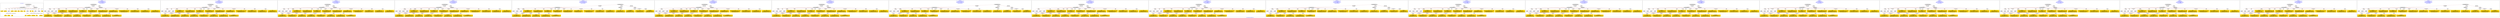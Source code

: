 digraph n0 {
fontcolor="blue"
remincross="true"
label="s23-s-national-portrait-gallery.json"
subgraph cluster_0 {
label="1-correct model"
n2[style="filled",color="white",fillcolor="lightgray",label="CulturalHeritageObject1"];
n3[shape="plaintext",style="filled",fillcolor="gold",label="Copyright"];
n4[shape="plaintext",style="filled",fillcolor="gold",label="DateOfWork"];
n5[style="filled",color="white",fillcolor="lightgray",label="Person1"];
n6[shape="plaintext",style="filled",fillcolor="gold",label="Description"];
n7[shape="plaintext",style="filled",fillcolor="gold",label="Dimension"];
n8[shape="plaintext",style="filled",fillcolor="gold",label="Medium"];
n9[shape="plaintext",style="filled",fillcolor="gold",label="CreditLine"];
n10[shape="plaintext",style="filled",fillcolor="gold",label="Owner"];
n11[style="filled",color="white",fillcolor="lightgray",label="Concept1"];
n12[shape="plaintext",style="filled",fillcolor="gold",label="Title"];
n13[shape="plaintext",style="filled",fillcolor="gold",label="Ref"];
n14[style="filled",color="white",fillcolor="lightgray",label="Person2"];
n15[style="filled",color="white",fillcolor="lightgray",label="Concept2"];
n16[shape="plaintext",style="filled",fillcolor="gold",label="birthDate"];
n17[shape="plaintext",style="filled",fillcolor="gold",label="deathDate"];
n18[shape="plaintext",style="filled",fillcolor="gold",label="Artist"];
n19[shape="plaintext",style="filled",fillcolor="gold",label="sitterBirthDate"];
n20[shape="plaintext",style="filled",fillcolor="gold",label="sitterDeathDate"];
n21[shape="plaintext",style="filled",fillcolor="gold",label="values"];
n22[style="filled",color="white",fillcolor="lightgray",label="EuropeanaAggregation1"];
n23[style="filled",color="white",fillcolor="lightgray",label="WebResource1"];
n24[shape="plaintext",style="filled",fillcolor="gold",label="Image"];
n25[shape="plaintext",style="filled",fillcolor="gold",label="values"];
n26[shape="plaintext",style="filled",fillcolor="gold",label="Classification"];
}
subgraph cluster_1 {
label="candidate 0\nlink coherence:0.9583333333333334\nnode coherence:1.0\nconfidence:0.6996526546187976\nmapping score:0.6776619959840436\ncost:23.99991\n-precision:0.96-recall:0.96"
n28[style="filled",color="white",fillcolor="lightgray",label="CulturalHeritageObject1"];
n29[style="filled",color="white",fillcolor="lightgray",label="Person1"];
n30[style="filled",color="white",fillcolor="lightgray",label="Person2"];
n31[style="filled",color="white",fillcolor="lightgray",label="Concept1"];
n32[style="filled",color="white",fillcolor="lightgray",label="Concept2"];
n33[style="filled",color="white",fillcolor="lightgray",label="EuropeanaAggregation1"];
n34[style="filled",color="white",fillcolor="lightgray",label="WebResource1"];
n35[shape="plaintext",style="filled",fillcolor="gold",label="sitterDeathDate\n[Person,dateOfDeath,0.493]\n[Person,dateOfBirth,0.434]\n[CulturalHeritageObject,extent,0.04]\n[CulturalHeritageObject,created,0.033]"];
n36[shape="plaintext",style="filled",fillcolor="gold",label="DateOfWork\n[CulturalHeritageObject,created,0.563]\n[Person,dateOfBirth,0.228]\n[Person,dateOfDeath,0.159]\n[CulturalHeritageObject,provenance,0.05]"];
n37[shape="plaintext",style="filled",fillcolor="gold",label="CreditLine\n[CulturalHeritageObject,provenance,0.537]\n[CulturalHeritageObject,rightsHolder,0.391]\n[CulturalHeritageObject,description,0.055]\n[CulturalHeritageObject,title,0.016]"];
n38[shape="plaintext",style="filled",fillcolor="gold",label="birthDate\n[Person,dateOfBirth,0.664]\n[Person,dateOfDeath,0.268]\n[CulturalHeritageObject,created,0.043]\n[CulturalHeritageObject,extent,0.025]"];
n39[shape="plaintext",style="filled",fillcolor="gold",label="values\n[Person,nameOfThePerson,0.556]\n[CulturalHeritageObject,title,0.242]\n[CulturalHeritageObject,provenance,0.121]\n[Document,classLink,0.081]"];
n40[shape="plaintext",style="filled",fillcolor="gold",label="Artist\n[Person,nameOfThePerson,0.734]\n[CulturalHeritageObject,provenance,0.102]\n[Document,classLink,0.095]\n[CulturalHeritageObject,title,0.069]"];
n41[shape="plaintext",style="filled",fillcolor="gold",label="Dimension\n[CulturalHeritageObject,extent,0.928]\n[Person,dateOfDeath,0.025]\n[Person,dateOfBirth,0.024]\n[Person,nameOfThePerson,0.023]"];
n42[shape="plaintext",style="filled",fillcolor="gold",label="Description\n[CulturalHeritageObject,description,0.754]\n[CulturalHeritageObject,provenance,0.135]\n[CulturalHeritageObject,title,0.07]\n[Document,classLink,0.041]"];
n43[shape="plaintext",style="filled",fillcolor="gold",label="Image\n[WebResource,classLink,0.869]\n[Document,classLink,0.127]\n[CulturalHeritageObject,medium,0.003]\n[CulturalHeritageObject,description,0.001]"];
n44[shape="plaintext",style="filled",fillcolor="gold",label="values\n[Concept,prefLabel,0.954]\n[CulturalHeritageObject,description,0.04]\n[CulturalHeritageObject,title,0.003]\n[CulturalHeritageObject,provenance,0.003]"];
n45[shape="plaintext",style="filled",fillcolor="gold",label="Classification\n[Concept,prefLabel,0.677]\n[CulturalHeritageObject,description,0.202]\n[CulturalHeritageObject,provenance,0.121]"];
n46[shape="plaintext",style="filled",fillcolor="gold",label="Owner\n[CulturalHeritageObject,rightsHolder,0.628]\n[CulturalHeritageObject,provenance,0.332]\n[CulturalHeritageObject,description,0.032]\n[CulturalHeritageObject,title,0.007]"];
n47[shape="plaintext",style="filled",fillcolor="gold",label="sitterBirthDate\n[Person,dateOfBirth,0.647]\n[Person,dateOfDeath,0.301]\n[CulturalHeritageObject,extent,0.034]\n[CulturalHeritageObject,created,0.018]"];
n48[shape="plaintext",style="filled",fillcolor="gold",label="Title\n[Person,nameOfThePerson,0.402]\n[CulturalHeritageObject,title,0.395]\n[CulturalHeritageObject,provenance,0.117]\n[CulturalHeritageObject,description,0.087]"];
n49[shape="plaintext",style="filled",fillcolor="gold",label="deathDate\n[Person,dateOfDeath,0.508]\n[Person,dateOfBirth,0.421]\n[CulturalHeritageObject,created,0.04]\n[CulturalHeritageObject,extent,0.031]"];
n50[shape="plaintext",style="filled",fillcolor="gold",label="Ref\n[CulturalHeritageObject,accessionNumber,0.998]\n[CulturalHeritageObject,title,0.001]\n[CulturalHeritageObject,provenance,0.001]\n[Person,nameOfThePerson,0.0]"];
n51[shape="plaintext",style="filled",fillcolor="gold",label="Copyright\n[CulturalHeritageObject,rights,0.821]\n[CulturalHeritageObject,provenance,0.095]\n[Person,nameOfThePerson,0.069]\n[CulturalHeritageObject,description,0.015]"];
n52[shape="plaintext",style="filled",fillcolor="gold",label="Medium\n[CulturalHeritageObject,medium,0.867]\n[Concept,prefLabel,0.097]\n[CulturalHeritageObject,description,0.031]\n[CulturalHeritageObject,extent,0.005]"];
}
subgraph cluster_2 {
label="candidate 1\nlink coherence:0.9583333333333334\nnode coherence:1.0\nconfidence:0.6825714184862253\nmapping score:0.6719682506065195\ncost:23.99991\n-precision:0.83-recall:0.83"
n54[style="filled",color="white",fillcolor="lightgray",label="CulturalHeritageObject1"];
n55[style="filled",color="white",fillcolor="lightgray",label="Person1"];
n56[style="filled",color="white",fillcolor="lightgray",label="Person2"];
n57[style="filled",color="white",fillcolor="lightgray",label="Concept1"];
n58[style="filled",color="white",fillcolor="lightgray",label="Concept2"];
n59[style="filled",color="white",fillcolor="lightgray",label="EuropeanaAggregation1"];
n60[style="filled",color="white",fillcolor="lightgray",label="WebResource1"];
n61[shape="plaintext",style="filled",fillcolor="gold",label="sitterDeathDate\n[Person,dateOfDeath,0.493]\n[Person,dateOfBirth,0.434]\n[CulturalHeritageObject,extent,0.04]\n[CulturalHeritageObject,created,0.033]"];
n62[shape="plaintext",style="filled",fillcolor="gold",label="DateOfWork\n[CulturalHeritageObject,created,0.563]\n[Person,dateOfBirth,0.228]\n[Person,dateOfDeath,0.159]\n[CulturalHeritageObject,provenance,0.05]"];
n63[shape="plaintext",style="filled",fillcolor="gold",label="CreditLine\n[CulturalHeritageObject,provenance,0.537]\n[CulturalHeritageObject,rightsHolder,0.391]\n[CulturalHeritageObject,description,0.055]\n[CulturalHeritageObject,title,0.016]"];
n64[shape="plaintext",style="filled",fillcolor="gold",label="birthDate\n[Person,dateOfBirth,0.664]\n[Person,dateOfDeath,0.268]\n[CulturalHeritageObject,created,0.043]\n[CulturalHeritageObject,extent,0.025]"];
n65[shape="plaintext",style="filled",fillcolor="gold",label="Artist\n[Person,nameOfThePerson,0.734]\n[CulturalHeritageObject,provenance,0.102]\n[Document,classLink,0.095]\n[CulturalHeritageObject,title,0.069]"];
n66[shape="plaintext",style="filled",fillcolor="gold",label="Title\n[Person,nameOfThePerson,0.402]\n[CulturalHeritageObject,title,0.395]\n[CulturalHeritageObject,provenance,0.117]\n[CulturalHeritageObject,description,0.087]"];
n67[shape="plaintext",style="filled",fillcolor="gold",label="Dimension\n[CulturalHeritageObject,extent,0.928]\n[Person,dateOfDeath,0.025]\n[Person,dateOfBirth,0.024]\n[Person,nameOfThePerson,0.023]"];
n68[shape="plaintext",style="filled",fillcolor="gold",label="Description\n[CulturalHeritageObject,description,0.754]\n[CulturalHeritageObject,provenance,0.135]\n[CulturalHeritageObject,title,0.07]\n[Document,classLink,0.041]"];
n69[shape="plaintext",style="filled",fillcolor="gold",label="Image\n[WebResource,classLink,0.869]\n[Document,classLink,0.127]\n[CulturalHeritageObject,medium,0.003]\n[CulturalHeritageObject,description,0.001]"];
n70[shape="plaintext",style="filled",fillcolor="gold",label="values\n[Concept,prefLabel,0.954]\n[CulturalHeritageObject,description,0.04]\n[CulturalHeritageObject,title,0.003]\n[CulturalHeritageObject,provenance,0.003]"];
n71[shape="plaintext",style="filled",fillcolor="gold",label="Classification\n[Concept,prefLabel,0.677]\n[CulturalHeritageObject,description,0.202]\n[CulturalHeritageObject,provenance,0.121]"];
n72[shape="plaintext",style="filled",fillcolor="gold",label="Owner\n[CulturalHeritageObject,rightsHolder,0.628]\n[CulturalHeritageObject,provenance,0.332]\n[CulturalHeritageObject,description,0.032]\n[CulturalHeritageObject,title,0.007]"];
n73[shape="plaintext",style="filled",fillcolor="gold",label="sitterBirthDate\n[Person,dateOfBirth,0.647]\n[Person,dateOfDeath,0.301]\n[CulturalHeritageObject,extent,0.034]\n[CulturalHeritageObject,created,0.018]"];
n74[shape="plaintext",style="filled",fillcolor="gold",label="deathDate\n[Person,dateOfDeath,0.508]\n[Person,dateOfBirth,0.421]\n[CulturalHeritageObject,created,0.04]\n[CulturalHeritageObject,extent,0.031]"];
n75[shape="plaintext",style="filled",fillcolor="gold",label="values\n[Person,nameOfThePerson,0.556]\n[CulturalHeritageObject,title,0.242]\n[CulturalHeritageObject,provenance,0.121]\n[Document,classLink,0.081]"];
n76[shape="plaintext",style="filled",fillcolor="gold",label="Ref\n[CulturalHeritageObject,accessionNumber,0.998]\n[CulturalHeritageObject,title,0.001]\n[CulturalHeritageObject,provenance,0.001]\n[Person,nameOfThePerson,0.0]"];
n77[shape="plaintext",style="filled",fillcolor="gold",label="Copyright\n[CulturalHeritageObject,rights,0.821]\n[CulturalHeritageObject,provenance,0.095]\n[Person,nameOfThePerson,0.069]\n[CulturalHeritageObject,description,0.015]"];
n78[shape="plaintext",style="filled",fillcolor="gold",label="Medium\n[CulturalHeritageObject,medium,0.867]\n[Concept,prefLabel,0.097]\n[CulturalHeritageObject,description,0.031]\n[CulturalHeritageObject,extent,0.005]"];
}
subgraph cluster_3 {
label="candidate 10\nlink coherence:0.9166666666666666\nnode coherence:1.0\nconfidence:0.6996526546187976\nmapping score:0.6776619959840436\ncost:123.009932\n-precision:0.92-recall:0.92"
n80[style="filled",color="white",fillcolor="lightgray",label="CulturalHeritageObject1"];
n81[style="filled",color="white",fillcolor="lightgray",label="Person1"];
n82[style="filled",color="white",fillcolor="lightgray",label="Person2"];
n83[style="filled",color="white",fillcolor="lightgray",label="Concept1"];
n84[style="filled",color="white",fillcolor="lightgray",label="Concept2"];
n85[style="filled",color="white",fillcolor="lightgray",label="EuropeanaAggregation1"];
n86[style="filled",color="white",fillcolor="lightgray",label="WebResource1"];
n87[shape="plaintext",style="filled",fillcolor="gold",label="sitterDeathDate\n[Person,dateOfDeath,0.493]\n[Person,dateOfBirth,0.434]\n[CulturalHeritageObject,extent,0.04]\n[CulturalHeritageObject,created,0.033]"];
n88[shape="plaintext",style="filled",fillcolor="gold",label="DateOfWork\n[CulturalHeritageObject,created,0.563]\n[Person,dateOfBirth,0.228]\n[Person,dateOfDeath,0.159]\n[CulturalHeritageObject,provenance,0.05]"];
n89[shape="plaintext",style="filled",fillcolor="gold",label="CreditLine\n[CulturalHeritageObject,provenance,0.537]\n[CulturalHeritageObject,rightsHolder,0.391]\n[CulturalHeritageObject,description,0.055]\n[CulturalHeritageObject,title,0.016]"];
n90[shape="plaintext",style="filled",fillcolor="gold",label="birthDate\n[Person,dateOfBirth,0.664]\n[Person,dateOfDeath,0.268]\n[CulturalHeritageObject,created,0.043]\n[CulturalHeritageObject,extent,0.025]"];
n91[shape="plaintext",style="filled",fillcolor="gold",label="values\n[Person,nameOfThePerson,0.556]\n[CulturalHeritageObject,title,0.242]\n[CulturalHeritageObject,provenance,0.121]\n[Document,classLink,0.081]"];
n92[shape="plaintext",style="filled",fillcolor="gold",label="Artist\n[Person,nameOfThePerson,0.734]\n[CulturalHeritageObject,provenance,0.102]\n[Document,classLink,0.095]\n[CulturalHeritageObject,title,0.069]"];
n93[shape="plaintext",style="filled",fillcolor="gold",label="Dimension\n[CulturalHeritageObject,extent,0.928]\n[Person,dateOfDeath,0.025]\n[Person,dateOfBirth,0.024]\n[Person,nameOfThePerson,0.023]"];
n94[shape="plaintext",style="filled",fillcolor="gold",label="Description\n[CulturalHeritageObject,description,0.754]\n[CulturalHeritageObject,provenance,0.135]\n[CulturalHeritageObject,title,0.07]\n[Document,classLink,0.041]"];
n95[shape="plaintext",style="filled",fillcolor="gold",label="Image\n[WebResource,classLink,0.869]\n[Document,classLink,0.127]\n[CulturalHeritageObject,medium,0.003]\n[CulturalHeritageObject,description,0.001]"];
n96[shape="plaintext",style="filled",fillcolor="gold",label="values\n[Concept,prefLabel,0.954]\n[CulturalHeritageObject,description,0.04]\n[CulturalHeritageObject,title,0.003]\n[CulturalHeritageObject,provenance,0.003]"];
n97[shape="plaintext",style="filled",fillcolor="gold",label="Classification\n[Concept,prefLabel,0.677]\n[CulturalHeritageObject,description,0.202]\n[CulturalHeritageObject,provenance,0.121]"];
n98[shape="plaintext",style="filled",fillcolor="gold",label="Owner\n[CulturalHeritageObject,rightsHolder,0.628]\n[CulturalHeritageObject,provenance,0.332]\n[CulturalHeritageObject,description,0.032]\n[CulturalHeritageObject,title,0.007]"];
n99[shape="plaintext",style="filled",fillcolor="gold",label="sitterBirthDate\n[Person,dateOfBirth,0.647]\n[Person,dateOfDeath,0.301]\n[CulturalHeritageObject,extent,0.034]\n[CulturalHeritageObject,created,0.018]"];
n100[shape="plaintext",style="filled",fillcolor="gold",label="Title\n[Person,nameOfThePerson,0.402]\n[CulturalHeritageObject,title,0.395]\n[CulturalHeritageObject,provenance,0.117]\n[CulturalHeritageObject,description,0.087]"];
n101[shape="plaintext",style="filled",fillcolor="gold",label="deathDate\n[Person,dateOfDeath,0.508]\n[Person,dateOfBirth,0.421]\n[CulturalHeritageObject,created,0.04]\n[CulturalHeritageObject,extent,0.031]"];
n102[shape="plaintext",style="filled",fillcolor="gold",label="Ref\n[CulturalHeritageObject,accessionNumber,0.998]\n[CulturalHeritageObject,title,0.001]\n[CulturalHeritageObject,provenance,0.001]\n[Person,nameOfThePerson,0.0]"];
n103[shape="plaintext",style="filled",fillcolor="gold",label="Copyright\n[CulturalHeritageObject,rights,0.821]\n[CulturalHeritageObject,provenance,0.095]\n[Person,nameOfThePerson,0.069]\n[CulturalHeritageObject,description,0.015]"];
n104[shape="plaintext",style="filled",fillcolor="gold",label="Medium\n[CulturalHeritageObject,medium,0.867]\n[Concept,prefLabel,0.097]\n[CulturalHeritageObject,description,0.031]\n[CulturalHeritageObject,extent,0.005]"];
}
subgraph cluster_4 {
label="candidate 11\nlink coherence:0.9166666666666666\nnode coherence:1.0\nconfidence:0.6825714184862253\nmapping score:0.6719682506065195\ncost:23.99991\n-precision:0.88-recall:0.88"
n106[style="filled",color="white",fillcolor="lightgray",label="CulturalHeritageObject1"];
n107[style="filled",color="white",fillcolor="lightgray",label="Person1"];
n108[style="filled",color="white",fillcolor="lightgray",label="Person2"];
n109[style="filled",color="white",fillcolor="lightgray",label="Concept1"];
n110[style="filled",color="white",fillcolor="lightgray",label="Concept2"];
n111[style="filled",color="white",fillcolor="lightgray",label="EuropeanaAggregation1"];
n112[style="filled",color="white",fillcolor="lightgray",label="WebResource1"];
n113[shape="plaintext",style="filled",fillcolor="gold",label="sitterDeathDate\n[Person,dateOfDeath,0.493]\n[Person,dateOfBirth,0.434]\n[CulturalHeritageObject,extent,0.04]\n[CulturalHeritageObject,created,0.033]"];
n114[shape="plaintext",style="filled",fillcolor="gold",label="DateOfWork\n[CulturalHeritageObject,created,0.563]\n[Person,dateOfBirth,0.228]\n[Person,dateOfDeath,0.159]\n[CulturalHeritageObject,provenance,0.05]"];
n115[shape="plaintext",style="filled",fillcolor="gold",label="CreditLine\n[CulturalHeritageObject,provenance,0.537]\n[CulturalHeritageObject,rightsHolder,0.391]\n[CulturalHeritageObject,description,0.055]\n[CulturalHeritageObject,title,0.016]"];
n116[shape="plaintext",style="filled",fillcolor="gold",label="birthDate\n[Person,dateOfBirth,0.664]\n[Person,dateOfDeath,0.268]\n[CulturalHeritageObject,created,0.043]\n[CulturalHeritageObject,extent,0.025]"];
n117[shape="plaintext",style="filled",fillcolor="gold",label="Artist\n[Person,nameOfThePerson,0.734]\n[CulturalHeritageObject,provenance,0.102]\n[Document,classLink,0.095]\n[CulturalHeritageObject,title,0.069]"];
n118[shape="plaintext",style="filled",fillcolor="gold",label="Title\n[Person,nameOfThePerson,0.402]\n[CulturalHeritageObject,title,0.395]\n[CulturalHeritageObject,provenance,0.117]\n[CulturalHeritageObject,description,0.087]"];
n119[shape="plaintext",style="filled",fillcolor="gold",label="Dimension\n[CulturalHeritageObject,extent,0.928]\n[Person,dateOfDeath,0.025]\n[Person,dateOfBirth,0.024]\n[Person,nameOfThePerson,0.023]"];
n120[shape="plaintext",style="filled",fillcolor="gold",label="Description\n[CulturalHeritageObject,description,0.754]\n[CulturalHeritageObject,provenance,0.135]\n[CulturalHeritageObject,title,0.07]\n[Document,classLink,0.041]"];
n121[shape="plaintext",style="filled",fillcolor="gold",label="Image\n[WebResource,classLink,0.869]\n[Document,classLink,0.127]\n[CulturalHeritageObject,medium,0.003]\n[CulturalHeritageObject,description,0.001]"];
n122[shape="plaintext",style="filled",fillcolor="gold",label="values\n[Concept,prefLabel,0.954]\n[CulturalHeritageObject,description,0.04]\n[CulturalHeritageObject,title,0.003]\n[CulturalHeritageObject,provenance,0.003]"];
n123[shape="plaintext",style="filled",fillcolor="gold",label="Classification\n[Concept,prefLabel,0.677]\n[CulturalHeritageObject,description,0.202]\n[CulturalHeritageObject,provenance,0.121]"];
n124[shape="plaintext",style="filled",fillcolor="gold",label="Owner\n[CulturalHeritageObject,rightsHolder,0.628]\n[CulturalHeritageObject,provenance,0.332]\n[CulturalHeritageObject,description,0.032]\n[CulturalHeritageObject,title,0.007]"];
n125[shape="plaintext",style="filled",fillcolor="gold",label="sitterBirthDate\n[Person,dateOfBirth,0.647]\n[Person,dateOfDeath,0.301]\n[CulturalHeritageObject,extent,0.034]\n[CulturalHeritageObject,created,0.018]"];
n126[shape="plaintext",style="filled",fillcolor="gold",label="deathDate\n[Person,dateOfDeath,0.508]\n[Person,dateOfBirth,0.421]\n[CulturalHeritageObject,created,0.04]\n[CulturalHeritageObject,extent,0.031]"];
n127[shape="plaintext",style="filled",fillcolor="gold",label="values\n[Person,nameOfThePerson,0.556]\n[CulturalHeritageObject,title,0.242]\n[CulturalHeritageObject,provenance,0.121]\n[Document,classLink,0.081]"];
n128[shape="plaintext",style="filled",fillcolor="gold",label="Ref\n[CulturalHeritageObject,accessionNumber,0.998]\n[CulturalHeritageObject,title,0.001]\n[CulturalHeritageObject,provenance,0.001]\n[Person,nameOfThePerson,0.0]"];
n129[shape="plaintext",style="filled",fillcolor="gold",label="Copyright\n[CulturalHeritageObject,rights,0.821]\n[CulturalHeritageObject,provenance,0.095]\n[Person,nameOfThePerson,0.069]\n[CulturalHeritageObject,description,0.015]"];
n130[shape="plaintext",style="filled",fillcolor="gold",label="Medium\n[CulturalHeritageObject,medium,0.867]\n[Concept,prefLabel,0.097]\n[CulturalHeritageObject,description,0.031]\n[CulturalHeritageObject,extent,0.005]"];
}
subgraph cluster_5 {
label="candidate 12\nlink coherence:0.9166666666666666\nnode coherence:1.0\nconfidence:0.6825714184862253\nmapping score:0.6719682506065195\ncost:123.009912\n-precision:0.79-recall:0.79"
n132[style="filled",color="white",fillcolor="lightgray",label="CulturalHeritageObject1"];
n133[style="filled",color="white",fillcolor="lightgray",label="Person1"];
n134[style="filled",color="white",fillcolor="lightgray",label="Concept1"];
n135[style="filled",color="white",fillcolor="lightgray",label="Concept2"];
n136[style="filled",color="white",fillcolor="lightgray",label="EuropeanaAggregation1"];
n137[style="filled",color="white",fillcolor="lightgray",label="WebResource1"];
n138[style="filled",color="white",fillcolor="lightgray",label="Person2"];
n139[shape="plaintext",style="filled",fillcolor="gold",label="sitterDeathDate\n[Person,dateOfDeath,0.493]\n[Person,dateOfBirth,0.434]\n[CulturalHeritageObject,extent,0.04]\n[CulturalHeritageObject,created,0.033]"];
n140[shape="plaintext",style="filled",fillcolor="gold",label="DateOfWork\n[CulturalHeritageObject,created,0.563]\n[Person,dateOfBirth,0.228]\n[Person,dateOfDeath,0.159]\n[CulturalHeritageObject,provenance,0.05]"];
n141[shape="plaintext",style="filled",fillcolor="gold",label="CreditLine\n[CulturalHeritageObject,provenance,0.537]\n[CulturalHeritageObject,rightsHolder,0.391]\n[CulturalHeritageObject,description,0.055]\n[CulturalHeritageObject,title,0.016]"];
n142[shape="plaintext",style="filled",fillcolor="gold",label="birthDate\n[Person,dateOfBirth,0.664]\n[Person,dateOfDeath,0.268]\n[CulturalHeritageObject,created,0.043]\n[CulturalHeritageObject,extent,0.025]"];
n143[shape="plaintext",style="filled",fillcolor="gold",label="Artist\n[Person,nameOfThePerson,0.734]\n[CulturalHeritageObject,provenance,0.102]\n[Document,classLink,0.095]\n[CulturalHeritageObject,title,0.069]"];
n144[shape="plaintext",style="filled",fillcolor="gold",label="Title\n[Person,nameOfThePerson,0.402]\n[CulturalHeritageObject,title,0.395]\n[CulturalHeritageObject,provenance,0.117]\n[CulturalHeritageObject,description,0.087]"];
n145[shape="plaintext",style="filled",fillcolor="gold",label="Dimension\n[CulturalHeritageObject,extent,0.928]\n[Person,dateOfDeath,0.025]\n[Person,dateOfBirth,0.024]\n[Person,nameOfThePerson,0.023]"];
n146[shape="plaintext",style="filled",fillcolor="gold",label="Description\n[CulturalHeritageObject,description,0.754]\n[CulturalHeritageObject,provenance,0.135]\n[CulturalHeritageObject,title,0.07]\n[Document,classLink,0.041]"];
n147[shape="plaintext",style="filled",fillcolor="gold",label="Image\n[WebResource,classLink,0.869]\n[Document,classLink,0.127]\n[CulturalHeritageObject,medium,0.003]\n[CulturalHeritageObject,description,0.001]"];
n148[shape="plaintext",style="filled",fillcolor="gold",label="values\n[Concept,prefLabel,0.954]\n[CulturalHeritageObject,description,0.04]\n[CulturalHeritageObject,title,0.003]\n[CulturalHeritageObject,provenance,0.003]"];
n149[shape="plaintext",style="filled",fillcolor="gold",label="Classification\n[Concept,prefLabel,0.677]\n[CulturalHeritageObject,description,0.202]\n[CulturalHeritageObject,provenance,0.121]"];
n150[shape="plaintext",style="filled",fillcolor="gold",label="Owner\n[CulturalHeritageObject,rightsHolder,0.628]\n[CulturalHeritageObject,provenance,0.332]\n[CulturalHeritageObject,description,0.032]\n[CulturalHeritageObject,title,0.007]"];
n151[shape="plaintext",style="filled",fillcolor="gold",label="sitterBirthDate\n[Person,dateOfBirth,0.647]\n[Person,dateOfDeath,0.301]\n[CulturalHeritageObject,extent,0.034]\n[CulturalHeritageObject,created,0.018]"];
n152[shape="plaintext",style="filled",fillcolor="gold",label="deathDate\n[Person,dateOfDeath,0.508]\n[Person,dateOfBirth,0.421]\n[CulturalHeritageObject,created,0.04]\n[CulturalHeritageObject,extent,0.031]"];
n153[shape="plaintext",style="filled",fillcolor="gold",label="values\n[Person,nameOfThePerson,0.556]\n[CulturalHeritageObject,title,0.242]\n[CulturalHeritageObject,provenance,0.121]\n[Document,classLink,0.081]"];
n154[shape="plaintext",style="filled",fillcolor="gold",label="Ref\n[CulturalHeritageObject,accessionNumber,0.998]\n[CulturalHeritageObject,title,0.001]\n[CulturalHeritageObject,provenance,0.001]\n[Person,nameOfThePerson,0.0]"];
n155[shape="plaintext",style="filled",fillcolor="gold",label="Copyright\n[CulturalHeritageObject,rights,0.821]\n[CulturalHeritageObject,provenance,0.095]\n[Person,nameOfThePerson,0.069]\n[CulturalHeritageObject,description,0.015]"];
n156[shape="plaintext",style="filled",fillcolor="gold",label="Medium\n[CulturalHeritageObject,medium,0.867]\n[Concept,prefLabel,0.097]\n[CulturalHeritageObject,description,0.031]\n[CulturalHeritageObject,extent,0.005]"];
}
subgraph cluster_6 {
label="candidate 13\nlink coherence:0.9166666666666666\nnode coherence:1.0\nconfidence:0.6825714184862253\nmapping score:0.6719682506065195\ncost:123.009932\n-precision:0.79-recall:0.79"
n158[style="filled",color="white",fillcolor="lightgray",label="CulturalHeritageObject1"];
n159[style="filled",color="white",fillcolor="lightgray",label="Person1"];
n160[style="filled",color="white",fillcolor="lightgray",label="Person2"];
n161[style="filled",color="white",fillcolor="lightgray",label="Concept1"];
n162[style="filled",color="white",fillcolor="lightgray",label="Concept2"];
n163[style="filled",color="white",fillcolor="lightgray",label="EuropeanaAggregation1"];
n164[style="filled",color="white",fillcolor="lightgray",label="WebResource1"];
n165[shape="plaintext",style="filled",fillcolor="gold",label="sitterDeathDate\n[Person,dateOfDeath,0.493]\n[Person,dateOfBirth,0.434]\n[CulturalHeritageObject,extent,0.04]\n[CulturalHeritageObject,created,0.033]"];
n166[shape="plaintext",style="filled",fillcolor="gold",label="DateOfWork\n[CulturalHeritageObject,created,0.563]\n[Person,dateOfBirth,0.228]\n[Person,dateOfDeath,0.159]\n[CulturalHeritageObject,provenance,0.05]"];
n167[shape="plaintext",style="filled",fillcolor="gold",label="CreditLine\n[CulturalHeritageObject,provenance,0.537]\n[CulturalHeritageObject,rightsHolder,0.391]\n[CulturalHeritageObject,description,0.055]\n[CulturalHeritageObject,title,0.016]"];
n168[shape="plaintext",style="filled",fillcolor="gold",label="birthDate\n[Person,dateOfBirth,0.664]\n[Person,dateOfDeath,0.268]\n[CulturalHeritageObject,created,0.043]\n[CulturalHeritageObject,extent,0.025]"];
n169[shape="plaintext",style="filled",fillcolor="gold",label="Artist\n[Person,nameOfThePerson,0.734]\n[CulturalHeritageObject,provenance,0.102]\n[Document,classLink,0.095]\n[CulturalHeritageObject,title,0.069]"];
n170[shape="plaintext",style="filled",fillcolor="gold",label="Title\n[Person,nameOfThePerson,0.402]\n[CulturalHeritageObject,title,0.395]\n[CulturalHeritageObject,provenance,0.117]\n[CulturalHeritageObject,description,0.087]"];
n171[shape="plaintext",style="filled",fillcolor="gold",label="Dimension\n[CulturalHeritageObject,extent,0.928]\n[Person,dateOfDeath,0.025]\n[Person,dateOfBirth,0.024]\n[Person,nameOfThePerson,0.023]"];
n172[shape="plaintext",style="filled",fillcolor="gold",label="Description\n[CulturalHeritageObject,description,0.754]\n[CulturalHeritageObject,provenance,0.135]\n[CulturalHeritageObject,title,0.07]\n[Document,classLink,0.041]"];
n173[shape="plaintext",style="filled",fillcolor="gold",label="Image\n[WebResource,classLink,0.869]\n[Document,classLink,0.127]\n[CulturalHeritageObject,medium,0.003]\n[CulturalHeritageObject,description,0.001]"];
n174[shape="plaintext",style="filled",fillcolor="gold",label="values\n[Concept,prefLabel,0.954]\n[CulturalHeritageObject,description,0.04]\n[CulturalHeritageObject,title,0.003]\n[CulturalHeritageObject,provenance,0.003]"];
n175[shape="plaintext",style="filled",fillcolor="gold",label="Classification\n[Concept,prefLabel,0.677]\n[CulturalHeritageObject,description,0.202]\n[CulturalHeritageObject,provenance,0.121]"];
n176[shape="plaintext",style="filled",fillcolor="gold",label="Owner\n[CulturalHeritageObject,rightsHolder,0.628]\n[CulturalHeritageObject,provenance,0.332]\n[CulturalHeritageObject,description,0.032]\n[CulturalHeritageObject,title,0.007]"];
n177[shape="plaintext",style="filled",fillcolor="gold",label="sitterBirthDate\n[Person,dateOfBirth,0.647]\n[Person,dateOfDeath,0.301]\n[CulturalHeritageObject,extent,0.034]\n[CulturalHeritageObject,created,0.018]"];
n178[shape="plaintext",style="filled",fillcolor="gold",label="deathDate\n[Person,dateOfDeath,0.508]\n[Person,dateOfBirth,0.421]\n[CulturalHeritageObject,created,0.04]\n[CulturalHeritageObject,extent,0.031]"];
n179[shape="plaintext",style="filled",fillcolor="gold",label="values\n[Person,nameOfThePerson,0.556]\n[CulturalHeritageObject,title,0.242]\n[CulturalHeritageObject,provenance,0.121]\n[Document,classLink,0.081]"];
n180[shape="plaintext",style="filled",fillcolor="gold",label="Ref\n[CulturalHeritageObject,accessionNumber,0.998]\n[CulturalHeritageObject,title,0.001]\n[CulturalHeritageObject,provenance,0.001]\n[Person,nameOfThePerson,0.0]"];
n181[shape="plaintext",style="filled",fillcolor="gold",label="Copyright\n[CulturalHeritageObject,rights,0.821]\n[CulturalHeritageObject,provenance,0.095]\n[Person,nameOfThePerson,0.069]\n[CulturalHeritageObject,description,0.015]"];
n182[shape="plaintext",style="filled",fillcolor="gold",label="Medium\n[CulturalHeritageObject,medium,0.867]\n[Concept,prefLabel,0.097]\n[CulturalHeritageObject,description,0.031]\n[CulturalHeritageObject,extent,0.005]"];
}
subgraph cluster_7 {
label="candidate 14\nlink coherence:0.9166666666666666\nnode coherence:1.0\nconfidence:0.6772140619685427\nmapping score:0.6701824651006253\ncost:23.99991\n-precision:0.92-recall:0.92"
n184[style="filled",color="white",fillcolor="lightgray",label="CulturalHeritageObject1"];
n185[style="filled",color="white",fillcolor="lightgray",label="Person1"];
n186[style="filled",color="white",fillcolor="lightgray",label="Person2"];
n187[style="filled",color="white",fillcolor="lightgray",label="Concept1"];
n188[style="filled",color="white",fillcolor="lightgray",label="Concept2"];
n189[style="filled",color="white",fillcolor="lightgray",label="EuropeanaAggregation1"];
n190[style="filled",color="white",fillcolor="lightgray",label="WebResource1"];
n191[shape="plaintext",style="filled",fillcolor="gold",label="sitterBirthDate\n[Person,dateOfBirth,0.647]\n[Person,dateOfDeath,0.301]\n[CulturalHeritageObject,extent,0.034]\n[CulturalHeritageObject,created,0.018]"];
n192[shape="plaintext",style="filled",fillcolor="gold",label="DateOfWork\n[CulturalHeritageObject,created,0.563]\n[Person,dateOfBirth,0.228]\n[Person,dateOfDeath,0.159]\n[CulturalHeritageObject,provenance,0.05]"];
n193[shape="plaintext",style="filled",fillcolor="gold",label="CreditLine\n[CulturalHeritageObject,provenance,0.537]\n[CulturalHeritageObject,rightsHolder,0.391]\n[CulturalHeritageObject,description,0.055]\n[CulturalHeritageObject,title,0.016]"];
n194[shape="plaintext",style="filled",fillcolor="gold",label="birthDate\n[Person,dateOfBirth,0.664]\n[Person,dateOfDeath,0.268]\n[CulturalHeritageObject,created,0.043]\n[CulturalHeritageObject,extent,0.025]"];
n195[shape="plaintext",style="filled",fillcolor="gold",label="values\n[Person,nameOfThePerson,0.556]\n[CulturalHeritageObject,title,0.242]\n[CulturalHeritageObject,provenance,0.121]\n[Document,classLink,0.081]"];
n196[shape="plaintext",style="filled",fillcolor="gold",label="Artist\n[Person,nameOfThePerson,0.734]\n[CulturalHeritageObject,provenance,0.102]\n[Document,classLink,0.095]\n[CulturalHeritageObject,title,0.069]"];
n197[shape="plaintext",style="filled",fillcolor="gold",label="Dimension\n[CulturalHeritageObject,extent,0.928]\n[Person,dateOfDeath,0.025]\n[Person,dateOfBirth,0.024]\n[Person,nameOfThePerson,0.023]"];
n198[shape="plaintext",style="filled",fillcolor="gold",label="Description\n[CulturalHeritageObject,description,0.754]\n[CulturalHeritageObject,provenance,0.135]\n[CulturalHeritageObject,title,0.07]\n[Document,classLink,0.041]"];
n199[shape="plaintext",style="filled",fillcolor="gold",label="Image\n[WebResource,classLink,0.869]\n[Document,classLink,0.127]\n[CulturalHeritageObject,medium,0.003]\n[CulturalHeritageObject,description,0.001]"];
n200[shape="plaintext",style="filled",fillcolor="gold",label="values\n[Concept,prefLabel,0.954]\n[CulturalHeritageObject,description,0.04]\n[CulturalHeritageObject,title,0.003]\n[CulturalHeritageObject,provenance,0.003]"];
n201[shape="plaintext",style="filled",fillcolor="gold",label="Classification\n[Concept,prefLabel,0.677]\n[CulturalHeritageObject,description,0.202]\n[CulturalHeritageObject,provenance,0.121]"];
n202[shape="plaintext",style="filled",fillcolor="gold",label="Owner\n[CulturalHeritageObject,rightsHolder,0.628]\n[CulturalHeritageObject,provenance,0.332]\n[CulturalHeritageObject,description,0.032]\n[CulturalHeritageObject,title,0.007]"];
n203[shape="plaintext",style="filled",fillcolor="gold",label="sitterDeathDate\n[Person,dateOfDeath,0.493]\n[Person,dateOfBirth,0.434]\n[CulturalHeritageObject,extent,0.04]\n[CulturalHeritageObject,created,0.033]"];
n204[shape="plaintext",style="filled",fillcolor="gold",label="Title\n[Person,nameOfThePerson,0.402]\n[CulturalHeritageObject,title,0.395]\n[CulturalHeritageObject,provenance,0.117]\n[CulturalHeritageObject,description,0.087]"];
n205[shape="plaintext",style="filled",fillcolor="gold",label="deathDate\n[Person,dateOfDeath,0.508]\n[Person,dateOfBirth,0.421]\n[CulturalHeritageObject,created,0.04]\n[CulturalHeritageObject,extent,0.031]"];
n206[shape="plaintext",style="filled",fillcolor="gold",label="Ref\n[CulturalHeritageObject,accessionNumber,0.998]\n[CulturalHeritageObject,title,0.001]\n[CulturalHeritageObject,provenance,0.001]\n[Person,nameOfThePerson,0.0]"];
n207[shape="plaintext",style="filled",fillcolor="gold",label="Copyright\n[CulturalHeritageObject,rights,0.821]\n[CulturalHeritageObject,provenance,0.095]\n[Person,nameOfThePerson,0.069]\n[CulturalHeritageObject,description,0.015]"];
n208[shape="plaintext",style="filled",fillcolor="gold",label="Medium\n[CulturalHeritageObject,medium,0.867]\n[Concept,prefLabel,0.097]\n[CulturalHeritageObject,description,0.031]\n[CulturalHeritageObject,extent,0.005]"];
}
subgraph cluster_8 {
label="candidate 15\nlink coherence:0.9166666666666666\nnode coherence:1.0\nconfidence:0.6772140619685427\nmapping score:0.6701824651006253\ncost:123.009912\n-precision:0.83-recall:0.83"
n210[style="filled",color="white",fillcolor="lightgray",label="CulturalHeritageObject1"];
n211[style="filled",color="white",fillcolor="lightgray",label="Person1"];
n212[style="filled",color="white",fillcolor="lightgray",label="Concept1"];
n213[style="filled",color="white",fillcolor="lightgray",label="Concept2"];
n214[style="filled",color="white",fillcolor="lightgray",label="EuropeanaAggregation1"];
n215[style="filled",color="white",fillcolor="lightgray",label="WebResource1"];
n216[style="filled",color="white",fillcolor="lightgray",label="Person2"];
n217[shape="plaintext",style="filled",fillcolor="gold",label="sitterBirthDate\n[Person,dateOfBirth,0.647]\n[Person,dateOfDeath,0.301]\n[CulturalHeritageObject,extent,0.034]\n[CulturalHeritageObject,created,0.018]"];
n218[shape="plaintext",style="filled",fillcolor="gold",label="DateOfWork\n[CulturalHeritageObject,created,0.563]\n[Person,dateOfBirth,0.228]\n[Person,dateOfDeath,0.159]\n[CulturalHeritageObject,provenance,0.05]"];
n219[shape="plaintext",style="filled",fillcolor="gold",label="CreditLine\n[CulturalHeritageObject,provenance,0.537]\n[CulturalHeritageObject,rightsHolder,0.391]\n[CulturalHeritageObject,description,0.055]\n[CulturalHeritageObject,title,0.016]"];
n220[shape="plaintext",style="filled",fillcolor="gold",label="birthDate\n[Person,dateOfBirth,0.664]\n[Person,dateOfDeath,0.268]\n[CulturalHeritageObject,created,0.043]\n[CulturalHeritageObject,extent,0.025]"];
n221[shape="plaintext",style="filled",fillcolor="gold",label="values\n[Person,nameOfThePerson,0.556]\n[CulturalHeritageObject,title,0.242]\n[CulturalHeritageObject,provenance,0.121]\n[Document,classLink,0.081]"];
n222[shape="plaintext",style="filled",fillcolor="gold",label="Artist\n[Person,nameOfThePerson,0.734]\n[CulturalHeritageObject,provenance,0.102]\n[Document,classLink,0.095]\n[CulturalHeritageObject,title,0.069]"];
n223[shape="plaintext",style="filled",fillcolor="gold",label="Dimension\n[CulturalHeritageObject,extent,0.928]\n[Person,dateOfDeath,0.025]\n[Person,dateOfBirth,0.024]\n[Person,nameOfThePerson,0.023]"];
n224[shape="plaintext",style="filled",fillcolor="gold",label="Description\n[CulturalHeritageObject,description,0.754]\n[CulturalHeritageObject,provenance,0.135]\n[CulturalHeritageObject,title,0.07]\n[Document,classLink,0.041]"];
n225[shape="plaintext",style="filled",fillcolor="gold",label="Image\n[WebResource,classLink,0.869]\n[Document,classLink,0.127]\n[CulturalHeritageObject,medium,0.003]\n[CulturalHeritageObject,description,0.001]"];
n226[shape="plaintext",style="filled",fillcolor="gold",label="values\n[Concept,prefLabel,0.954]\n[CulturalHeritageObject,description,0.04]\n[CulturalHeritageObject,title,0.003]\n[CulturalHeritageObject,provenance,0.003]"];
n227[shape="plaintext",style="filled",fillcolor="gold",label="Classification\n[Concept,prefLabel,0.677]\n[CulturalHeritageObject,description,0.202]\n[CulturalHeritageObject,provenance,0.121]"];
n228[shape="plaintext",style="filled",fillcolor="gold",label="Owner\n[CulturalHeritageObject,rightsHolder,0.628]\n[CulturalHeritageObject,provenance,0.332]\n[CulturalHeritageObject,description,0.032]\n[CulturalHeritageObject,title,0.007]"];
n229[shape="plaintext",style="filled",fillcolor="gold",label="sitterDeathDate\n[Person,dateOfDeath,0.493]\n[Person,dateOfBirth,0.434]\n[CulturalHeritageObject,extent,0.04]\n[CulturalHeritageObject,created,0.033]"];
n230[shape="plaintext",style="filled",fillcolor="gold",label="Title\n[Person,nameOfThePerson,0.402]\n[CulturalHeritageObject,title,0.395]\n[CulturalHeritageObject,provenance,0.117]\n[CulturalHeritageObject,description,0.087]"];
n231[shape="plaintext",style="filled",fillcolor="gold",label="deathDate\n[Person,dateOfDeath,0.508]\n[Person,dateOfBirth,0.421]\n[CulturalHeritageObject,created,0.04]\n[CulturalHeritageObject,extent,0.031]"];
n232[shape="plaintext",style="filled",fillcolor="gold",label="Ref\n[CulturalHeritageObject,accessionNumber,0.998]\n[CulturalHeritageObject,title,0.001]\n[CulturalHeritageObject,provenance,0.001]\n[Person,nameOfThePerson,0.0]"];
n233[shape="plaintext",style="filled",fillcolor="gold",label="Copyright\n[CulturalHeritageObject,rights,0.821]\n[CulturalHeritageObject,provenance,0.095]\n[Person,nameOfThePerson,0.069]\n[CulturalHeritageObject,description,0.015]"];
n234[shape="plaintext",style="filled",fillcolor="gold",label="Medium\n[CulturalHeritageObject,medium,0.867]\n[Concept,prefLabel,0.097]\n[CulturalHeritageObject,description,0.031]\n[CulturalHeritageObject,extent,0.005]"];
}
subgraph cluster_9 {
label="candidate 16\nlink coherence:0.9166666666666666\nnode coherence:1.0\nconfidence:0.6772140619685427\nmapping score:0.6701824651006253\ncost:123.009932\n-precision:0.83-recall:0.83"
n236[style="filled",color="white",fillcolor="lightgray",label="CulturalHeritageObject1"];
n237[style="filled",color="white",fillcolor="lightgray",label="Person1"];
n238[style="filled",color="white",fillcolor="lightgray",label="Person2"];
n239[style="filled",color="white",fillcolor="lightgray",label="Concept1"];
n240[style="filled",color="white",fillcolor="lightgray",label="Concept2"];
n241[style="filled",color="white",fillcolor="lightgray",label="EuropeanaAggregation1"];
n242[style="filled",color="white",fillcolor="lightgray",label="WebResource1"];
n243[shape="plaintext",style="filled",fillcolor="gold",label="sitterBirthDate\n[Person,dateOfBirth,0.647]\n[Person,dateOfDeath,0.301]\n[CulturalHeritageObject,extent,0.034]\n[CulturalHeritageObject,created,0.018]"];
n244[shape="plaintext",style="filled",fillcolor="gold",label="DateOfWork\n[CulturalHeritageObject,created,0.563]\n[Person,dateOfBirth,0.228]\n[Person,dateOfDeath,0.159]\n[CulturalHeritageObject,provenance,0.05]"];
n245[shape="plaintext",style="filled",fillcolor="gold",label="CreditLine\n[CulturalHeritageObject,provenance,0.537]\n[CulturalHeritageObject,rightsHolder,0.391]\n[CulturalHeritageObject,description,0.055]\n[CulturalHeritageObject,title,0.016]"];
n246[shape="plaintext",style="filled",fillcolor="gold",label="birthDate\n[Person,dateOfBirth,0.664]\n[Person,dateOfDeath,0.268]\n[CulturalHeritageObject,created,0.043]\n[CulturalHeritageObject,extent,0.025]"];
n247[shape="plaintext",style="filled",fillcolor="gold",label="values\n[Person,nameOfThePerson,0.556]\n[CulturalHeritageObject,title,0.242]\n[CulturalHeritageObject,provenance,0.121]\n[Document,classLink,0.081]"];
n248[shape="plaintext",style="filled",fillcolor="gold",label="Artist\n[Person,nameOfThePerson,0.734]\n[CulturalHeritageObject,provenance,0.102]\n[Document,classLink,0.095]\n[CulturalHeritageObject,title,0.069]"];
n249[shape="plaintext",style="filled",fillcolor="gold",label="Dimension\n[CulturalHeritageObject,extent,0.928]\n[Person,dateOfDeath,0.025]\n[Person,dateOfBirth,0.024]\n[Person,nameOfThePerson,0.023]"];
n250[shape="plaintext",style="filled",fillcolor="gold",label="Description\n[CulturalHeritageObject,description,0.754]\n[CulturalHeritageObject,provenance,0.135]\n[CulturalHeritageObject,title,0.07]\n[Document,classLink,0.041]"];
n251[shape="plaintext",style="filled",fillcolor="gold",label="Image\n[WebResource,classLink,0.869]\n[Document,classLink,0.127]\n[CulturalHeritageObject,medium,0.003]\n[CulturalHeritageObject,description,0.001]"];
n252[shape="plaintext",style="filled",fillcolor="gold",label="values\n[Concept,prefLabel,0.954]\n[CulturalHeritageObject,description,0.04]\n[CulturalHeritageObject,title,0.003]\n[CulturalHeritageObject,provenance,0.003]"];
n253[shape="plaintext",style="filled",fillcolor="gold",label="Classification\n[Concept,prefLabel,0.677]\n[CulturalHeritageObject,description,0.202]\n[CulturalHeritageObject,provenance,0.121]"];
n254[shape="plaintext",style="filled",fillcolor="gold",label="Owner\n[CulturalHeritageObject,rightsHolder,0.628]\n[CulturalHeritageObject,provenance,0.332]\n[CulturalHeritageObject,description,0.032]\n[CulturalHeritageObject,title,0.007]"];
n255[shape="plaintext",style="filled",fillcolor="gold",label="sitterDeathDate\n[Person,dateOfDeath,0.493]\n[Person,dateOfBirth,0.434]\n[CulturalHeritageObject,extent,0.04]\n[CulturalHeritageObject,created,0.033]"];
n256[shape="plaintext",style="filled",fillcolor="gold",label="Title\n[Person,nameOfThePerson,0.402]\n[CulturalHeritageObject,title,0.395]\n[CulturalHeritageObject,provenance,0.117]\n[CulturalHeritageObject,description,0.087]"];
n257[shape="plaintext",style="filled",fillcolor="gold",label="deathDate\n[Person,dateOfDeath,0.508]\n[Person,dateOfBirth,0.421]\n[CulturalHeritageObject,created,0.04]\n[CulturalHeritageObject,extent,0.031]"];
n258[shape="plaintext",style="filled",fillcolor="gold",label="Ref\n[CulturalHeritageObject,accessionNumber,0.998]\n[CulturalHeritageObject,title,0.001]\n[CulturalHeritageObject,provenance,0.001]\n[Person,nameOfThePerson,0.0]"];
n259[shape="plaintext",style="filled",fillcolor="gold",label="Copyright\n[CulturalHeritageObject,rights,0.821]\n[CulturalHeritageObject,provenance,0.095]\n[Person,nameOfThePerson,0.069]\n[CulturalHeritageObject,description,0.015]"];
n260[shape="plaintext",style="filled",fillcolor="gold",label="Medium\n[CulturalHeritageObject,medium,0.867]\n[Concept,prefLabel,0.097]\n[CulturalHeritageObject,description,0.031]\n[CulturalHeritageObject,extent,0.005]"];
}
subgraph cluster_10 {
label="candidate 17\nlink coherence:0.9166666666666666\nnode coherence:1.0\nconfidence:0.675658299476311\nmapping score:0.6696638776032148\ncost:23.99991\n-precision:0.92-recall:0.92"
n262[style="filled",color="white",fillcolor="lightgray",label="CulturalHeritageObject1"];
n263[style="filled",color="white",fillcolor="lightgray",label="Person1"];
n264[style="filled",color="white",fillcolor="lightgray",label="Person2"];
n265[style="filled",color="white",fillcolor="lightgray",label="Concept1"];
n266[style="filled",color="white",fillcolor="lightgray",label="Concept2"];
n267[style="filled",color="white",fillcolor="lightgray",label="EuropeanaAggregation1"];
n268[style="filled",color="white",fillcolor="lightgray",label="WebResource1"];
n269[shape="plaintext",style="filled",fillcolor="gold",label="sitterDeathDate\n[Person,dateOfDeath,0.493]\n[Person,dateOfBirth,0.434]\n[CulturalHeritageObject,extent,0.04]\n[CulturalHeritageObject,created,0.033]"];
n270[shape="plaintext",style="filled",fillcolor="gold",label="DateOfWork\n[CulturalHeritageObject,created,0.563]\n[Person,dateOfBirth,0.228]\n[Person,dateOfDeath,0.159]\n[CulturalHeritageObject,provenance,0.05]"];
n271[shape="plaintext",style="filled",fillcolor="gold",label="CreditLine\n[CulturalHeritageObject,provenance,0.537]\n[CulturalHeritageObject,rightsHolder,0.391]\n[CulturalHeritageObject,description,0.055]\n[CulturalHeritageObject,title,0.016]"];
n272[shape="plaintext",style="filled",fillcolor="gold",label="birthDate\n[Person,dateOfBirth,0.664]\n[Person,dateOfDeath,0.268]\n[CulturalHeritageObject,created,0.043]\n[CulturalHeritageObject,extent,0.025]"];
n273[shape="plaintext",style="filled",fillcolor="gold",label="values\n[Person,nameOfThePerson,0.556]\n[CulturalHeritageObject,title,0.242]\n[CulturalHeritageObject,provenance,0.121]\n[Document,classLink,0.081]"];
n274[shape="plaintext",style="filled",fillcolor="gold",label="Artist\n[Person,nameOfThePerson,0.734]\n[CulturalHeritageObject,provenance,0.102]\n[Document,classLink,0.095]\n[CulturalHeritageObject,title,0.069]"];
n275[shape="plaintext",style="filled",fillcolor="gold",label="Dimension\n[CulturalHeritageObject,extent,0.928]\n[Person,dateOfDeath,0.025]\n[Person,dateOfBirth,0.024]\n[Person,nameOfThePerson,0.023]"];
n276[shape="plaintext",style="filled",fillcolor="gold",label="Description\n[CulturalHeritageObject,description,0.754]\n[CulturalHeritageObject,provenance,0.135]\n[CulturalHeritageObject,title,0.07]\n[Document,classLink,0.041]"];
n277[shape="plaintext",style="filled",fillcolor="gold",label="Image\n[WebResource,classLink,0.869]\n[Document,classLink,0.127]\n[CulturalHeritageObject,medium,0.003]\n[CulturalHeritageObject,description,0.001]"];
n278[shape="plaintext",style="filled",fillcolor="gold",label="values\n[Concept,prefLabel,0.954]\n[CulturalHeritageObject,description,0.04]\n[CulturalHeritageObject,title,0.003]\n[CulturalHeritageObject,provenance,0.003]"];
n279[shape="plaintext",style="filled",fillcolor="gold",label="Classification\n[Concept,prefLabel,0.677]\n[CulturalHeritageObject,description,0.202]\n[CulturalHeritageObject,provenance,0.121]"];
n280[shape="plaintext",style="filled",fillcolor="gold",label="Owner\n[CulturalHeritageObject,rightsHolder,0.628]\n[CulturalHeritageObject,provenance,0.332]\n[CulturalHeritageObject,description,0.032]\n[CulturalHeritageObject,title,0.007]"];
n281[shape="plaintext",style="filled",fillcolor="gold",label="deathDate\n[Person,dateOfDeath,0.508]\n[Person,dateOfBirth,0.421]\n[CulturalHeritageObject,created,0.04]\n[CulturalHeritageObject,extent,0.031]"];
n282[shape="plaintext",style="filled",fillcolor="gold",label="Title\n[Person,nameOfThePerson,0.402]\n[CulturalHeritageObject,title,0.395]\n[CulturalHeritageObject,provenance,0.117]\n[CulturalHeritageObject,description,0.087]"];
n283[shape="plaintext",style="filled",fillcolor="gold",label="sitterBirthDate\n[Person,dateOfBirth,0.647]\n[Person,dateOfDeath,0.301]\n[CulturalHeritageObject,extent,0.034]\n[CulturalHeritageObject,created,0.018]"];
n284[shape="plaintext",style="filled",fillcolor="gold",label="Ref\n[CulturalHeritageObject,accessionNumber,0.998]\n[CulturalHeritageObject,title,0.001]\n[CulturalHeritageObject,provenance,0.001]\n[Person,nameOfThePerson,0.0]"];
n285[shape="plaintext",style="filled",fillcolor="gold",label="Copyright\n[CulturalHeritageObject,rights,0.821]\n[CulturalHeritageObject,provenance,0.095]\n[Person,nameOfThePerson,0.069]\n[CulturalHeritageObject,description,0.015]"];
n286[shape="plaintext",style="filled",fillcolor="gold",label="Medium\n[CulturalHeritageObject,medium,0.867]\n[Concept,prefLabel,0.097]\n[CulturalHeritageObject,description,0.031]\n[CulturalHeritageObject,extent,0.005]"];
}
subgraph cluster_11 {
label="candidate 18\nlink coherence:0.9166666666666666\nnode coherence:1.0\nconfidence:0.675658299476311\nmapping score:0.6696638776032148\ncost:123.009912\n-precision:0.83-recall:0.83"
n288[style="filled",color="white",fillcolor="lightgray",label="CulturalHeritageObject1"];
n289[style="filled",color="white",fillcolor="lightgray",label="Person1"];
n290[style="filled",color="white",fillcolor="lightgray",label="Concept1"];
n291[style="filled",color="white",fillcolor="lightgray",label="Concept2"];
n292[style="filled",color="white",fillcolor="lightgray",label="EuropeanaAggregation1"];
n293[style="filled",color="white",fillcolor="lightgray",label="WebResource1"];
n294[style="filled",color="white",fillcolor="lightgray",label="Person2"];
n295[shape="plaintext",style="filled",fillcolor="gold",label="sitterDeathDate\n[Person,dateOfDeath,0.493]\n[Person,dateOfBirth,0.434]\n[CulturalHeritageObject,extent,0.04]\n[CulturalHeritageObject,created,0.033]"];
n296[shape="plaintext",style="filled",fillcolor="gold",label="DateOfWork\n[CulturalHeritageObject,created,0.563]\n[Person,dateOfBirth,0.228]\n[Person,dateOfDeath,0.159]\n[CulturalHeritageObject,provenance,0.05]"];
n297[shape="plaintext",style="filled",fillcolor="gold",label="CreditLine\n[CulturalHeritageObject,provenance,0.537]\n[CulturalHeritageObject,rightsHolder,0.391]\n[CulturalHeritageObject,description,0.055]\n[CulturalHeritageObject,title,0.016]"];
n298[shape="plaintext",style="filled",fillcolor="gold",label="birthDate\n[Person,dateOfBirth,0.664]\n[Person,dateOfDeath,0.268]\n[CulturalHeritageObject,created,0.043]\n[CulturalHeritageObject,extent,0.025]"];
n299[shape="plaintext",style="filled",fillcolor="gold",label="values\n[Person,nameOfThePerson,0.556]\n[CulturalHeritageObject,title,0.242]\n[CulturalHeritageObject,provenance,0.121]\n[Document,classLink,0.081]"];
n300[shape="plaintext",style="filled",fillcolor="gold",label="Artist\n[Person,nameOfThePerson,0.734]\n[CulturalHeritageObject,provenance,0.102]\n[Document,classLink,0.095]\n[CulturalHeritageObject,title,0.069]"];
n301[shape="plaintext",style="filled",fillcolor="gold",label="Dimension\n[CulturalHeritageObject,extent,0.928]\n[Person,dateOfDeath,0.025]\n[Person,dateOfBirth,0.024]\n[Person,nameOfThePerson,0.023]"];
n302[shape="plaintext",style="filled",fillcolor="gold",label="Description\n[CulturalHeritageObject,description,0.754]\n[CulturalHeritageObject,provenance,0.135]\n[CulturalHeritageObject,title,0.07]\n[Document,classLink,0.041]"];
n303[shape="plaintext",style="filled",fillcolor="gold",label="Image\n[WebResource,classLink,0.869]\n[Document,classLink,0.127]\n[CulturalHeritageObject,medium,0.003]\n[CulturalHeritageObject,description,0.001]"];
n304[shape="plaintext",style="filled",fillcolor="gold",label="values\n[Concept,prefLabel,0.954]\n[CulturalHeritageObject,description,0.04]\n[CulturalHeritageObject,title,0.003]\n[CulturalHeritageObject,provenance,0.003]"];
n305[shape="plaintext",style="filled",fillcolor="gold",label="Classification\n[Concept,prefLabel,0.677]\n[CulturalHeritageObject,description,0.202]\n[CulturalHeritageObject,provenance,0.121]"];
n306[shape="plaintext",style="filled",fillcolor="gold",label="Owner\n[CulturalHeritageObject,rightsHolder,0.628]\n[CulturalHeritageObject,provenance,0.332]\n[CulturalHeritageObject,description,0.032]\n[CulturalHeritageObject,title,0.007]"];
n307[shape="plaintext",style="filled",fillcolor="gold",label="deathDate\n[Person,dateOfDeath,0.508]\n[Person,dateOfBirth,0.421]\n[CulturalHeritageObject,created,0.04]\n[CulturalHeritageObject,extent,0.031]"];
n308[shape="plaintext",style="filled",fillcolor="gold",label="Title\n[Person,nameOfThePerson,0.402]\n[CulturalHeritageObject,title,0.395]\n[CulturalHeritageObject,provenance,0.117]\n[CulturalHeritageObject,description,0.087]"];
n309[shape="plaintext",style="filled",fillcolor="gold",label="sitterBirthDate\n[Person,dateOfBirth,0.647]\n[Person,dateOfDeath,0.301]\n[CulturalHeritageObject,extent,0.034]\n[CulturalHeritageObject,created,0.018]"];
n310[shape="plaintext",style="filled",fillcolor="gold",label="Ref\n[CulturalHeritageObject,accessionNumber,0.998]\n[CulturalHeritageObject,title,0.001]\n[CulturalHeritageObject,provenance,0.001]\n[Person,nameOfThePerson,0.0]"];
n311[shape="plaintext",style="filled",fillcolor="gold",label="Copyright\n[CulturalHeritageObject,rights,0.821]\n[CulturalHeritageObject,provenance,0.095]\n[Person,nameOfThePerson,0.069]\n[CulturalHeritageObject,description,0.015]"];
n312[shape="plaintext",style="filled",fillcolor="gold",label="Medium\n[CulturalHeritageObject,medium,0.867]\n[Concept,prefLabel,0.097]\n[CulturalHeritageObject,description,0.031]\n[CulturalHeritageObject,extent,0.005]"];
}
subgraph cluster_12 {
label="candidate 19\nlink coherence:0.9166666666666666\nnode coherence:1.0\nconfidence:0.675658299476311\nmapping score:0.6696638776032148\ncost:123.009932\n-precision:0.83-recall:0.83"
n314[style="filled",color="white",fillcolor="lightgray",label="CulturalHeritageObject1"];
n315[style="filled",color="white",fillcolor="lightgray",label="Person1"];
n316[style="filled",color="white",fillcolor="lightgray",label="Person2"];
n317[style="filled",color="white",fillcolor="lightgray",label="Concept1"];
n318[style="filled",color="white",fillcolor="lightgray",label="Concept2"];
n319[style="filled",color="white",fillcolor="lightgray",label="EuropeanaAggregation1"];
n320[style="filled",color="white",fillcolor="lightgray",label="WebResource1"];
n321[shape="plaintext",style="filled",fillcolor="gold",label="sitterDeathDate\n[Person,dateOfDeath,0.493]\n[Person,dateOfBirth,0.434]\n[CulturalHeritageObject,extent,0.04]\n[CulturalHeritageObject,created,0.033]"];
n322[shape="plaintext",style="filled",fillcolor="gold",label="DateOfWork\n[CulturalHeritageObject,created,0.563]\n[Person,dateOfBirth,0.228]\n[Person,dateOfDeath,0.159]\n[CulturalHeritageObject,provenance,0.05]"];
n323[shape="plaintext",style="filled",fillcolor="gold",label="CreditLine\n[CulturalHeritageObject,provenance,0.537]\n[CulturalHeritageObject,rightsHolder,0.391]\n[CulturalHeritageObject,description,0.055]\n[CulturalHeritageObject,title,0.016]"];
n324[shape="plaintext",style="filled",fillcolor="gold",label="birthDate\n[Person,dateOfBirth,0.664]\n[Person,dateOfDeath,0.268]\n[CulturalHeritageObject,created,0.043]\n[CulturalHeritageObject,extent,0.025]"];
n325[shape="plaintext",style="filled",fillcolor="gold",label="values\n[Person,nameOfThePerson,0.556]\n[CulturalHeritageObject,title,0.242]\n[CulturalHeritageObject,provenance,0.121]\n[Document,classLink,0.081]"];
n326[shape="plaintext",style="filled",fillcolor="gold",label="Artist\n[Person,nameOfThePerson,0.734]\n[CulturalHeritageObject,provenance,0.102]\n[Document,classLink,0.095]\n[CulturalHeritageObject,title,0.069]"];
n327[shape="plaintext",style="filled",fillcolor="gold",label="Dimension\n[CulturalHeritageObject,extent,0.928]\n[Person,dateOfDeath,0.025]\n[Person,dateOfBirth,0.024]\n[Person,nameOfThePerson,0.023]"];
n328[shape="plaintext",style="filled",fillcolor="gold",label="Description\n[CulturalHeritageObject,description,0.754]\n[CulturalHeritageObject,provenance,0.135]\n[CulturalHeritageObject,title,0.07]\n[Document,classLink,0.041]"];
n329[shape="plaintext",style="filled",fillcolor="gold",label="Image\n[WebResource,classLink,0.869]\n[Document,classLink,0.127]\n[CulturalHeritageObject,medium,0.003]\n[CulturalHeritageObject,description,0.001]"];
n330[shape="plaintext",style="filled",fillcolor="gold",label="values\n[Concept,prefLabel,0.954]\n[CulturalHeritageObject,description,0.04]\n[CulturalHeritageObject,title,0.003]\n[CulturalHeritageObject,provenance,0.003]"];
n331[shape="plaintext",style="filled",fillcolor="gold",label="Classification\n[Concept,prefLabel,0.677]\n[CulturalHeritageObject,description,0.202]\n[CulturalHeritageObject,provenance,0.121]"];
n332[shape="plaintext",style="filled",fillcolor="gold",label="Owner\n[CulturalHeritageObject,rightsHolder,0.628]\n[CulturalHeritageObject,provenance,0.332]\n[CulturalHeritageObject,description,0.032]\n[CulturalHeritageObject,title,0.007]"];
n333[shape="plaintext",style="filled",fillcolor="gold",label="deathDate\n[Person,dateOfDeath,0.508]\n[Person,dateOfBirth,0.421]\n[CulturalHeritageObject,created,0.04]\n[CulturalHeritageObject,extent,0.031]"];
n334[shape="plaintext",style="filled",fillcolor="gold",label="Title\n[Person,nameOfThePerson,0.402]\n[CulturalHeritageObject,title,0.395]\n[CulturalHeritageObject,provenance,0.117]\n[CulturalHeritageObject,description,0.087]"];
n335[shape="plaintext",style="filled",fillcolor="gold",label="sitterBirthDate\n[Person,dateOfBirth,0.647]\n[Person,dateOfDeath,0.301]\n[CulturalHeritageObject,extent,0.034]\n[CulturalHeritageObject,created,0.018]"];
n336[shape="plaintext",style="filled",fillcolor="gold",label="Ref\n[CulturalHeritageObject,accessionNumber,0.998]\n[CulturalHeritageObject,title,0.001]\n[CulturalHeritageObject,provenance,0.001]\n[Person,nameOfThePerson,0.0]"];
n337[shape="plaintext",style="filled",fillcolor="gold",label="Copyright\n[CulturalHeritageObject,rights,0.821]\n[CulturalHeritageObject,provenance,0.095]\n[Person,nameOfThePerson,0.069]\n[CulturalHeritageObject,description,0.015]"];
n338[shape="plaintext",style="filled",fillcolor="gold",label="Medium\n[CulturalHeritageObject,medium,0.867]\n[Concept,prefLabel,0.097]\n[CulturalHeritageObject,description,0.031]\n[CulturalHeritageObject,extent,0.005]"];
}
subgraph cluster_13 {
label="candidate 2\nlink coherence:0.9583333333333334\nnode coherence:1.0\nconfidence:0.6772140619685427\nmapping score:0.6701824651006253\ncost:23.99991\n-precision:0.88-recall:0.88"
n340[style="filled",color="white",fillcolor="lightgray",label="CulturalHeritageObject1"];
n341[style="filled",color="white",fillcolor="lightgray",label="Person1"];
n342[style="filled",color="white",fillcolor="lightgray",label="Person2"];
n343[style="filled",color="white",fillcolor="lightgray",label="Concept1"];
n344[style="filled",color="white",fillcolor="lightgray",label="Concept2"];
n345[style="filled",color="white",fillcolor="lightgray",label="EuropeanaAggregation1"];
n346[style="filled",color="white",fillcolor="lightgray",label="WebResource1"];
n347[shape="plaintext",style="filled",fillcolor="gold",label="sitterBirthDate\n[Person,dateOfBirth,0.647]\n[Person,dateOfDeath,0.301]\n[CulturalHeritageObject,extent,0.034]\n[CulturalHeritageObject,created,0.018]"];
n348[shape="plaintext",style="filled",fillcolor="gold",label="DateOfWork\n[CulturalHeritageObject,created,0.563]\n[Person,dateOfBirth,0.228]\n[Person,dateOfDeath,0.159]\n[CulturalHeritageObject,provenance,0.05]"];
n349[shape="plaintext",style="filled",fillcolor="gold",label="CreditLine\n[CulturalHeritageObject,provenance,0.537]\n[CulturalHeritageObject,rightsHolder,0.391]\n[CulturalHeritageObject,description,0.055]\n[CulturalHeritageObject,title,0.016]"];
n350[shape="plaintext",style="filled",fillcolor="gold",label="birthDate\n[Person,dateOfBirth,0.664]\n[Person,dateOfDeath,0.268]\n[CulturalHeritageObject,created,0.043]\n[CulturalHeritageObject,extent,0.025]"];
n351[shape="plaintext",style="filled",fillcolor="gold",label="values\n[Person,nameOfThePerson,0.556]\n[CulturalHeritageObject,title,0.242]\n[CulturalHeritageObject,provenance,0.121]\n[Document,classLink,0.081]"];
n352[shape="plaintext",style="filled",fillcolor="gold",label="Artist\n[Person,nameOfThePerson,0.734]\n[CulturalHeritageObject,provenance,0.102]\n[Document,classLink,0.095]\n[CulturalHeritageObject,title,0.069]"];
n353[shape="plaintext",style="filled",fillcolor="gold",label="Dimension\n[CulturalHeritageObject,extent,0.928]\n[Person,dateOfDeath,0.025]\n[Person,dateOfBirth,0.024]\n[Person,nameOfThePerson,0.023]"];
n354[shape="plaintext",style="filled",fillcolor="gold",label="Description\n[CulturalHeritageObject,description,0.754]\n[CulturalHeritageObject,provenance,0.135]\n[CulturalHeritageObject,title,0.07]\n[Document,classLink,0.041]"];
n355[shape="plaintext",style="filled",fillcolor="gold",label="Image\n[WebResource,classLink,0.869]\n[Document,classLink,0.127]\n[CulturalHeritageObject,medium,0.003]\n[CulturalHeritageObject,description,0.001]"];
n356[shape="plaintext",style="filled",fillcolor="gold",label="values\n[Concept,prefLabel,0.954]\n[CulturalHeritageObject,description,0.04]\n[CulturalHeritageObject,title,0.003]\n[CulturalHeritageObject,provenance,0.003]"];
n357[shape="plaintext",style="filled",fillcolor="gold",label="Classification\n[Concept,prefLabel,0.677]\n[CulturalHeritageObject,description,0.202]\n[CulturalHeritageObject,provenance,0.121]"];
n358[shape="plaintext",style="filled",fillcolor="gold",label="Owner\n[CulturalHeritageObject,rightsHolder,0.628]\n[CulturalHeritageObject,provenance,0.332]\n[CulturalHeritageObject,description,0.032]\n[CulturalHeritageObject,title,0.007]"];
n359[shape="plaintext",style="filled",fillcolor="gold",label="sitterDeathDate\n[Person,dateOfDeath,0.493]\n[Person,dateOfBirth,0.434]\n[CulturalHeritageObject,extent,0.04]\n[CulturalHeritageObject,created,0.033]"];
n360[shape="plaintext",style="filled",fillcolor="gold",label="Title\n[Person,nameOfThePerson,0.402]\n[CulturalHeritageObject,title,0.395]\n[CulturalHeritageObject,provenance,0.117]\n[CulturalHeritageObject,description,0.087]"];
n361[shape="plaintext",style="filled",fillcolor="gold",label="deathDate\n[Person,dateOfDeath,0.508]\n[Person,dateOfBirth,0.421]\n[CulturalHeritageObject,created,0.04]\n[CulturalHeritageObject,extent,0.031]"];
n362[shape="plaintext",style="filled",fillcolor="gold",label="Ref\n[CulturalHeritageObject,accessionNumber,0.998]\n[CulturalHeritageObject,title,0.001]\n[CulturalHeritageObject,provenance,0.001]\n[Person,nameOfThePerson,0.0]"];
n363[shape="plaintext",style="filled",fillcolor="gold",label="Copyright\n[CulturalHeritageObject,rights,0.821]\n[CulturalHeritageObject,provenance,0.095]\n[Person,nameOfThePerson,0.069]\n[CulturalHeritageObject,description,0.015]"];
n364[shape="plaintext",style="filled",fillcolor="gold",label="Medium\n[CulturalHeritageObject,medium,0.867]\n[Concept,prefLabel,0.097]\n[CulturalHeritageObject,description,0.031]\n[CulturalHeritageObject,extent,0.005]"];
}
subgraph cluster_14 {
label="candidate 3\nlink coherence:0.9583333333333334\nnode coherence:1.0\nconfidence:0.675658299476311\nmapping score:0.6696638776032148\ncost:23.99991\n-precision:0.88-recall:0.88"
n366[style="filled",color="white",fillcolor="lightgray",label="CulturalHeritageObject1"];
n367[style="filled",color="white",fillcolor="lightgray",label="Person1"];
n368[style="filled",color="white",fillcolor="lightgray",label="Person2"];
n369[style="filled",color="white",fillcolor="lightgray",label="Concept1"];
n370[style="filled",color="white",fillcolor="lightgray",label="Concept2"];
n371[style="filled",color="white",fillcolor="lightgray",label="EuropeanaAggregation1"];
n372[style="filled",color="white",fillcolor="lightgray",label="WebResource1"];
n373[shape="plaintext",style="filled",fillcolor="gold",label="sitterDeathDate\n[Person,dateOfDeath,0.493]\n[Person,dateOfBirth,0.434]\n[CulturalHeritageObject,extent,0.04]\n[CulturalHeritageObject,created,0.033]"];
n374[shape="plaintext",style="filled",fillcolor="gold",label="DateOfWork\n[CulturalHeritageObject,created,0.563]\n[Person,dateOfBirth,0.228]\n[Person,dateOfDeath,0.159]\n[CulturalHeritageObject,provenance,0.05]"];
n375[shape="plaintext",style="filled",fillcolor="gold",label="CreditLine\n[CulturalHeritageObject,provenance,0.537]\n[CulturalHeritageObject,rightsHolder,0.391]\n[CulturalHeritageObject,description,0.055]\n[CulturalHeritageObject,title,0.016]"];
n376[shape="plaintext",style="filled",fillcolor="gold",label="birthDate\n[Person,dateOfBirth,0.664]\n[Person,dateOfDeath,0.268]\n[CulturalHeritageObject,created,0.043]\n[CulturalHeritageObject,extent,0.025]"];
n377[shape="plaintext",style="filled",fillcolor="gold",label="values\n[Person,nameOfThePerson,0.556]\n[CulturalHeritageObject,title,0.242]\n[CulturalHeritageObject,provenance,0.121]\n[Document,classLink,0.081]"];
n378[shape="plaintext",style="filled",fillcolor="gold",label="Artist\n[Person,nameOfThePerson,0.734]\n[CulturalHeritageObject,provenance,0.102]\n[Document,classLink,0.095]\n[CulturalHeritageObject,title,0.069]"];
n379[shape="plaintext",style="filled",fillcolor="gold",label="Dimension\n[CulturalHeritageObject,extent,0.928]\n[Person,dateOfDeath,0.025]\n[Person,dateOfBirth,0.024]\n[Person,nameOfThePerson,0.023]"];
n380[shape="plaintext",style="filled",fillcolor="gold",label="Description\n[CulturalHeritageObject,description,0.754]\n[CulturalHeritageObject,provenance,0.135]\n[CulturalHeritageObject,title,0.07]\n[Document,classLink,0.041]"];
n381[shape="plaintext",style="filled",fillcolor="gold",label="Image\n[WebResource,classLink,0.869]\n[Document,classLink,0.127]\n[CulturalHeritageObject,medium,0.003]\n[CulturalHeritageObject,description,0.001]"];
n382[shape="plaintext",style="filled",fillcolor="gold",label="values\n[Concept,prefLabel,0.954]\n[CulturalHeritageObject,description,0.04]\n[CulturalHeritageObject,title,0.003]\n[CulturalHeritageObject,provenance,0.003]"];
n383[shape="plaintext",style="filled",fillcolor="gold",label="Classification\n[Concept,prefLabel,0.677]\n[CulturalHeritageObject,description,0.202]\n[CulturalHeritageObject,provenance,0.121]"];
n384[shape="plaintext",style="filled",fillcolor="gold",label="Owner\n[CulturalHeritageObject,rightsHolder,0.628]\n[CulturalHeritageObject,provenance,0.332]\n[CulturalHeritageObject,description,0.032]\n[CulturalHeritageObject,title,0.007]"];
n385[shape="plaintext",style="filled",fillcolor="gold",label="deathDate\n[Person,dateOfDeath,0.508]\n[Person,dateOfBirth,0.421]\n[CulturalHeritageObject,created,0.04]\n[CulturalHeritageObject,extent,0.031]"];
n386[shape="plaintext",style="filled",fillcolor="gold",label="Title\n[Person,nameOfThePerson,0.402]\n[CulturalHeritageObject,title,0.395]\n[CulturalHeritageObject,provenance,0.117]\n[CulturalHeritageObject,description,0.087]"];
n387[shape="plaintext",style="filled",fillcolor="gold",label="sitterBirthDate\n[Person,dateOfBirth,0.647]\n[Person,dateOfDeath,0.301]\n[CulturalHeritageObject,extent,0.034]\n[CulturalHeritageObject,created,0.018]"];
n388[shape="plaintext",style="filled",fillcolor="gold",label="Ref\n[CulturalHeritageObject,accessionNumber,0.998]\n[CulturalHeritageObject,title,0.001]\n[CulturalHeritageObject,provenance,0.001]\n[Person,nameOfThePerson,0.0]"];
n389[shape="plaintext",style="filled",fillcolor="gold",label="Copyright\n[CulturalHeritageObject,rights,0.821]\n[CulturalHeritageObject,provenance,0.095]\n[Person,nameOfThePerson,0.069]\n[CulturalHeritageObject,description,0.015]"];
n390[shape="plaintext",style="filled",fillcolor="gold",label="Medium\n[CulturalHeritageObject,medium,0.867]\n[Concept,prefLabel,0.097]\n[CulturalHeritageObject,description,0.031]\n[CulturalHeritageObject,extent,0.005]"];
}
subgraph cluster_15 {
label="candidate 4\nlink coherence:0.92\nnode coherence:1.0\nconfidence:0.6996526546187976\nmapping score:0.6776619959840436\ncost:24.99991\n-precision:0.92-recall:0.96"
n392[style="filled",color="white",fillcolor="lightgray",label="CulturalHeritageObject1"];
n393[style="filled",color="white",fillcolor="lightgray",label="Person1"];
n394[style="filled",color="white",fillcolor="lightgray",label="Person2"];
n395[style="filled",color="white",fillcolor="lightgray",label="Place1"];
n396[style="filled",color="white",fillcolor="lightgray",label="Concept1"];
n397[style="filled",color="white",fillcolor="lightgray",label="Concept2"];
n398[style="filled",color="white",fillcolor="lightgray",label="EuropeanaAggregation1"];
n399[style="filled",color="white",fillcolor="lightgray",label="WebResource1"];
n400[shape="plaintext",style="filled",fillcolor="gold",label="sitterDeathDate\n[Person,dateOfDeath,0.493]\n[Person,dateOfBirth,0.434]\n[CulturalHeritageObject,extent,0.04]\n[CulturalHeritageObject,created,0.033]"];
n401[shape="plaintext",style="filled",fillcolor="gold",label="DateOfWork\n[CulturalHeritageObject,created,0.563]\n[Person,dateOfBirth,0.228]\n[Person,dateOfDeath,0.159]\n[CulturalHeritageObject,provenance,0.05]"];
n402[shape="plaintext",style="filled",fillcolor="gold",label="CreditLine\n[CulturalHeritageObject,provenance,0.537]\n[CulturalHeritageObject,rightsHolder,0.391]\n[CulturalHeritageObject,description,0.055]\n[CulturalHeritageObject,title,0.016]"];
n403[shape="plaintext",style="filled",fillcolor="gold",label="birthDate\n[Person,dateOfBirth,0.664]\n[Person,dateOfDeath,0.268]\n[CulturalHeritageObject,created,0.043]\n[CulturalHeritageObject,extent,0.025]"];
n404[shape="plaintext",style="filled",fillcolor="gold",label="values\n[Person,nameOfThePerson,0.556]\n[CulturalHeritageObject,title,0.242]\n[CulturalHeritageObject,provenance,0.121]\n[Document,classLink,0.081]"];
n405[shape="plaintext",style="filled",fillcolor="gold",label="Artist\n[Person,nameOfThePerson,0.734]\n[CulturalHeritageObject,provenance,0.102]\n[Document,classLink,0.095]\n[CulturalHeritageObject,title,0.069]"];
n406[shape="plaintext",style="filled",fillcolor="gold",label="Dimension\n[CulturalHeritageObject,extent,0.928]\n[Person,dateOfDeath,0.025]\n[Person,dateOfBirth,0.024]\n[Person,nameOfThePerson,0.023]"];
n407[shape="plaintext",style="filled",fillcolor="gold",label="Description\n[CulturalHeritageObject,description,0.754]\n[CulturalHeritageObject,provenance,0.135]\n[CulturalHeritageObject,title,0.07]\n[Document,classLink,0.041]"];
n408[shape="plaintext",style="filled",fillcolor="gold",label="Image\n[WebResource,classLink,0.869]\n[Document,classLink,0.127]\n[CulturalHeritageObject,medium,0.003]\n[CulturalHeritageObject,description,0.001]"];
n409[shape="plaintext",style="filled",fillcolor="gold",label="values\n[Concept,prefLabel,0.954]\n[CulturalHeritageObject,description,0.04]\n[CulturalHeritageObject,title,0.003]\n[CulturalHeritageObject,provenance,0.003]"];
n410[shape="plaintext",style="filled",fillcolor="gold",label="Classification\n[Concept,prefLabel,0.677]\n[CulturalHeritageObject,description,0.202]\n[CulturalHeritageObject,provenance,0.121]"];
n411[shape="plaintext",style="filled",fillcolor="gold",label="Owner\n[CulturalHeritageObject,rightsHolder,0.628]\n[CulturalHeritageObject,provenance,0.332]\n[CulturalHeritageObject,description,0.032]\n[CulturalHeritageObject,title,0.007]"];
n412[shape="plaintext",style="filled",fillcolor="gold",label="sitterBirthDate\n[Person,dateOfBirth,0.647]\n[Person,dateOfDeath,0.301]\n[CulturalHeritageObject,extent,0.034]\n[CulturalHeritageObject,created,0.018]"];
n413[shape="plaintext",style="filled",fillcolor="gold",label="Title\n[Person,nameOfThePerson,0.402]\n[CulturalHeritageObject,title,0.395]\n[CulturalHeritageObject,provenance,0.117]\n[CulturalHeritageObject,description,0.087]"];
n414[shape="plaintext",style="filled",fillcolor="gold",label="deathDate\n[Person,dateOfDeath,0.508]\n[Person,dateOfBirth,0.421]\n[CulturalHeritageObject,created,0.04]\n[CulturalHeritageObject,extent,0.031]"];
n415[shape="plaintext",style="filled",fillcolor="gold",label="Ref\n[CulturalHeritageObject,accessionNumber,0.998]\n[CulturalHeritageObject,title,0.001]\n[CulturalHeritageObject,provenance,0.001]\n[Person,nameOfThePerson,0.0]"];
n416[shape="plaintext",style="filled",fillcolor="gold",label="Copyright\n[CulturalHeritageObject,rights,0.821]\n[CulturalHeritageObject,provenance,0.095]\n[Person,nameOfThePerson,0.069]\n[CulturalHeritageObject,description,0.015]"];
n417[shape="plaintext",style="filled",fillcolor="gold",label="Medium\n[CulturalHeritageObject,medium,0.867]\n[Concept,prefLabel,0.097]\n[CulturalHeritageObject,description,0.031]\n[CulturalHeritageObject,extent,0.005]"];
}
subgraph cluster_16 {
label="candidate 5\nlink coherence:0.92\nnode coherence:1.0\nconfidence:0.6825714184862253\nmapping score:0.6719682506065195\ncost:24.99991\n-precision:0.8-recall:0.83"
n419[style="filled",color="white",fillcolor="lightgray",label="CulturalHeritageObject1"];
n420[style="filled",color="white",fillcolor="lightgray",label="Person1"];
n421[style="filled",color="white",fillcolor="lightgray",label="Person2"];
n422[style="filled",color="white",fillcolor="lightgray",label="Place1"];
n423[style="filled",color="white",fillcolor="lightgray",label="Concept1"];
n424[style="filled",color="white",fillcolor="lightgray",label="Concept2"];
n425[style="filled",color="white",fillcolor="lightgray",label="EuropeanaAggregation1"];
n426[style="filled",color="white",fillcolor="lightgray",label="WebResource1"];
n427[shape="plaintext",style="filled",fillcolor="gold",label="sitterDeathDate\n[Person,dateOfDeath,0.493]\n[Person,dateOfBirth,0.434]\n[CulturalHeritageObject,extent,0.04]\n[CulturalHeritageObject,created,0.033]"];
n428[shape="plaintext",style="filled",fillcolor="gold",label="DateOfWork\n[CulturalHeritageObject,created,0.563]\n[Person,dateOfBirth,0.228]\n[Person,dateOfDeath,0.159]\n[CulturalHeritageObject,provenance,0.05]"];
n429[shape="plaintext",style="filled",fillcolor="gold",label="CreditLine\n[CulturalHeritageObject,provenance,0.537]\n[CulturalHeritageObject,rightsHolder,0.391]\n[CulturalHeritageObject,description,0.055]\n[CulturalHeritageObject,title,0.016]"];
n430[shape="plaintext",style="filled",fillcolor="gold",label="birthDate\n[Person,dateOfBirth,0.664]\n[Person,dateOfDeath,0.268]\n[CulturalHeritageObject,created,0.043]\n[CulturalHeritageObject,extent,0.025]"];
n431[shape="plaintext",style="filled",fillcolor="gold",label="Artist\n[Person,nameOfThePerson,0.734]\n[CulturalHeritageObject,provenance,0.102]\n[Document,classLink,0.095]\n[CulturalHeritageObject,title,0.069]"];
n432[shape="plaintext",style="filled",fillcolor="gold",label="Title\n[Person,nameOfThePerson,0.402]\n[CulturalHeritageObject,title,0.395]\n[CulturalHeritageObject,provenance,0.117]\n[CulturalHeritageObject,description,0.087]"];
n433[shape="plaintext",style="filled",fillcolor="gold",label="Dimension\n[CulturalHeritageObject,extent,0.928]\n[Person,dateOfDeath,0.025]\n[Person,dateOfBirth,0.024]\n[Person,nameOfThePerson,0.023]"];
n434[shape="plaintext",style="filled",fillcolor="gold",label="Description\n[CulturalHeritageObject,description,0.754]\n[CulturalHeritageObject,provenance,0.135]\n[CulturalHeritageObject,title,0.07]\n[Document,classLink,0.041]"];
n435[shape="plaintext",style="filled",fillcolor="gold",label="Image\n[WebResource,classLink,0.869]\n[Document,classLink,0.127]\n[CulturalHeritageObject,medium,0.003]\n[CulturalHeritageObject,description,0.001]"];
n436[shape="plaintext",style="filled",fillcolor="gold",label="values\n[Concept,prefLabel,0.954]\n[CulturalHeritageObject,description,0.04]\n[CulturalHeritageObject,title,0.003]\n[CulturalHeritageObject,provenance,0.003]"];
n437[shape="plaintext",style="filled",fillcolor="gold",label="Classification\n[Concept,prefLabel,0.677]\n[CulturalHeritageObject,description,0.202]\n[CulturalHeritageObject,provenance,0.121]"];
n438[shape="plaintext",style="filled",fillcolor="gold",label="Owner\n[CulturalHeritageObject,rightsHolder,0.628]\n[CulturalHeritageObject,provenance,0.332]\n[CulturalHeritageObject,description,0.032]\n[CulturalHeritageObject,title,0.007]"];
n439[shape="plaintext",style="filled",fillcolor="gold",label="sitterBirthDate\n[Person,dateOfBirth,0.647]\n[Person,dateOfDeath,0.301]\n[CulturalHeritageObject,extent,0.034]\n[CulturalHeritageObject,created,0.018]"];
n440[shape="plaintext",style="filled",fillcolor="gold",label="deathDate\n[Person,dateOfDeath,0.508]\n[Person,dateOfBirth,0.421]\n[CulturalHeritageObject,created,0.04]\n[CulturalHeritageObject,extent,0.031]"];
n441[shape="plaintext",style="filled",fillcolor="gold",label="values\n[Person,nameOfThePerson,0.556]\n[CulturalHeritageObject,title,0.242]\n[CulturalHeritageObject,provenance,0.121]\n[Document,classLink,0.081]"];
n442[shape="plaintext",style="filled",fillcolor="gold",label="Ref\n[CulturalHeritageObject,accessionNumber,0.998]\n[CulturalHeritageObject,title,0.001]\n[CulturalHeritageObject,provenance,0.001]\n[Person,nameOfThePerson,0.0]"];
n443[shape="plaintext",style="filled",fillcolor="gold",label="Copyright\n[CulturalHeritageObject,rights,0.821]\n[CulturalHeritageObject,provenance,0.095]\n[Person,nameOfThePerson,0.069]\n[CulturalHeritageObject,description,0.015]"];
n444[shape="plaintext",style="filled",fillcolor="gold",label="Medium\n[CulturalHeritageObject,medium,0.867]\n[Concept,prefLabel,0.097]\n[CulturalHeritageObject,description,0.031]\n[CulturalHeritageObject,extent,0.005]"];
}
subgraph cluster_17 {
label="candidate 6\nlink coherence:0.92\nnode coherence:1.0\nconfidence:0.6772140619685427\nmapping score:0.6701824651006253\ncost:24.99991\n-precision:0.84-recall:0.88"
n446[style="filled",color="white",fillcolor="lightgray",label="CulturalHeritageObject1"];
n447[style="filled",color="white",fillcolor="lightgray",label="Person1"];
n448[style="filled",color="white",fillcolor="lightgray",label="Person2"];
n449[style="filled",color="white",fillcolor="lightgray",label="Place1"];
n450[style="filled",color="white",fillcolor="lightgray",label="Concept1"];
n451[style="filled",color="white",fillcolor="lightgray",label="Concept2"];
n452[style="filled",color="white",fillcolor="lightgray",label="EuropeanaAggregation1"];
n453[style="filled",color="white",fillcolor="lightgray",label="WebResource1"];
n454[shape="plaintext",style="filled",fillcolor="gold",label="sitterBirthDate\n[Person,dateOfBirth,0.647]\n[Person,dateOfDeath,0.301]\n[CulturalHeritageObject,extent,0.034]\n[CulturalHeritageObject,created,0.018]"];
n455[shape="plaintext",style="filled",fillcolor="gold",label="DateOfWork\n[CulturalHeritageObject,created,0.563]\n[Person,dateOfBirth,0.228]\n[Person,dateOfDeath,0.159]\n[CulturalHeritageObject,provenance,0.05]"];
n456[shape="plaintext",style="filled",fillcolor="gold",label="CreditLine\n[CulturalHeritageObject,provenance,0.537]\n[CulturalHeritageObject,rightsHolder,0.391]\n[CulturalHeritageObject,description,0.055]\n[CulturalHeritageObject,title,0.016]"];
n457[shape="plaintext",style="filled",fillcolor="gold",label="birthDate\n[Person,dateOfBirth,0.664]\n[Person,dateOfDeath,0.268]\n[CulturalHeritageObject,created,0.043]\n[CulturalHeritageObject,extent,0.025]"];
n458[shape="plaintext",style="filled",fillcolor="gold",label="values\n[Person,nameOfThePerson,0.556]\n[CulturalHeritageObject,title,0.242]\n[CulturalHeritageObject,provenance,0.121]\n[Document,classLink,0.081]"];
n459[shape="plaintext",style="filled",fillcolor="gold",label="Artist\n[Person,nameOfThePerson,0.734]\n[CulturalHeritageObject,provenance,0.102]\n[Document,classLink,0.095]\n[CulturalHeritageObject,title,0.069]"];
n460[shape="plaintext",style="filled",fillcolor="gold",label="Dimension\n[CulturalHeritageObject,extent,0.928]\n[Person,dateOfDeath,0.025]\n[Person,dateOfBirth,0.024]\n[Person,nameOfThePerson,0.023]"];
n461[shape="plaintext",style="filled",fillcolor="gold",label="Description\n[CulturalHeritageObject,description,0.754]\n[CulturalHeritageObject,provenance,0.135]\n[CulturalHeritageObject,title,0.07]\n[Document,classLink,0.041]"];
n462[shape="plaintext",style="filled",fillcolor="gold",label="Image\n[WebResource,classLink,0.869]\n[Document,classLink,0.127]\n[CulturalHeritageObject,medium,0.003]\n[CulturalHeritageObject,description,0.001]"];
n463[shape="plaintext",style="filled",fillcolor="gold",label="values\n[Concept,prefLabel,0.954]\n[CulturalHeritageObject,description,0.04]\n[CulturalHeritageObject,title,0.003]\n[CulturalHeritageObject,provenance,0.003]"];
n464[shape="plaintext",style="filled",fillcolor="gold",label="Classification\n[Concept,prefLabel,0.677]\n[CulturalHeritageObject,description,0.202]\n[CulturalHeritageObject,provenance,0.121]"];
n465[shape="plaintext",style="filled",fillcolor="gold",label="Owner\n[CulturalHeritageObject,rightsHolder,0.628]\n[CulturalHeritageObject,provenance,0.332]\n[CulturalHeritageObject,description,0.032]\n[CulturalHeritageObject,title,0.007]"];
n466[shape="plaintext",style="filled",fillcolor="gold",label="sitterDeathDate\n[Person,dateOfDeath,0.493]\n[Person,dateOfBirth,0.434]\n[CulturalHeritageObject,extent,0.04]\n[CulturalHeritageObject,created,0.033]"];
n467[shape="plaintext",style="filled",fillcolor="gold",label="Title\n[Person,nameOfThePerson,0.402]\n[CulturalHeritageObject,title,0.395]\n[CulturalHeritageObject,provenance,0.117]\n[CulturalHeritageObject,description,0.087]"];
n468[shape="plaintext",style="filled",fillcolor="gold",label="deathDate\n[Person,dateOfDeath,0.508]\n[Person,dateOfBirth,0.421]\n[CulturalHeritageObject,created,0.04]\n[CulturalHeritageObject,extent,0.031]"];
n469[shape="plaintext",style="filled",fillcolor="gold",label="Ref\n[CulturalHeritageObject,accessionNumber,0.998]\n[CulturalHeritageObject,title,0.001]\n[CulturalHeritageObject,provenance,0.001]\n[Person,nameOfThePerson,0.0]"];
n470[shape="plaintext",style="filled",fillcolor="gold",label="Copyright\n[CulturalHeritageObject,rights,0.821]\n[CulturalHeritageObject,provenance,0.095]\n[Person,nameOfThePerson,0.069]\n[CulturalHeritageObject,description,0.015]"];
n471[shape="plaintext",style="filled",fillcolor="gold",label="Medium\n[CulturalHeritageObject,medium,0.867]\n[Concept,prefLabel,0.097]\n[CulturalHeritageObject,description,0.031]\n[CulturalHeritageObject,extent,0.005]"];
}
subgraph cluster_18 {
label="candidate 7\nlink coherence:0.92\nnode coherence:1.0\nconfidence:0.675658299476311\nmapping score:0.6696638776032148\ncost:24.99991\n-precision:0.84-recall:0.88"
n473[style="filled",color="white",fillcolor="lightgray",label="CulturalHeritageObject1"];
n474[style="filled",color="white",fillcolor="lightgray",label="Person1"];
n475[style="filled",color="white",fillcolor="lightgray",label="Person2"];
n476[style="filled",color="white",fillcolor="lightgray",label="Place1"];
n477[style="filled",color="white",fillcolor="lightgray",label="Concept1"];
n478[style="filled",color="white",fillcolor="lightgray",label="Concept2"];
n479[style="filled",color="white",fillcolor="lightgray",label="EuropeanaAggregation1"];
n480[style="filled",color="white",fillcolor="lightgray",label="WebResource1"];
n481[shape="plaintext",style="filled",fillcolor="gold",label="sitterDeathDate\n[Person,dateOfDeath,0.493]\n[Person,dateOfBirth,0.434]\n[CulturalHeritageObject,extent,0.04]\n[CulturalHeritageObject,created,0.033]"];
n482[shape="plaintext",style="filled",fillcolor="gold",label="DateOfWork\n[CulturalHeritageObject,created,0.563]\n[Person,dateOfBirth,0.228]\n[Person,dateOfDeath,0.159]\n[CulturalHeritageObject,provenance,0.05]"];
n483[shape="plaintext",style="filled",fillcolor="gold",label="CreditLine\n[CulturalHeritageObject,provenance,0.537]\n[CulturalHeritageObject,rightsHolder,0.391]\n[CulturalHeritageObject,description,0.055]\n[CulturalHeritageObject,title,0.016]"];
n484[shape="plaintext",style="filled",fillcolor="gold",label="birthDate\n[Person,dateOfBirth,0.664]\n[Person,dateOfDeath,0.268]\n[CulturalHeritageObject,created,0.043]\n[CulturalHeritageObject,extent,0.025]"];
n485[shape="plaintext",style="filled",fillcolor="gold",label="values\n[Person,nameOfThePerson,0.556]\n[CulturalHeritageObject,title,0.242]\n[CulturalHeritageObject,provenance,0.121]\n[Document,classLink,0.081]"];
n486[shape="plaintext",style="filled",fillcolor="gold",label="Artist\n[Person,nameOfThePerson,0.734]\n[CulturalHeritageObject,provenance,0.102]\n[Document,classLink,0.095]\n[CulturalHeritageObject,title,0.069]"];
n487[shape="plaintext",style="filled",fillcolor="gold",label="Dimension\n[CulturalHeritageObject,extent,0.928]\n[Person,dateOfDeath,0.025]\n[Person,dateOfBirth,0.024]\n[Person,nameOfThePerson,0.023]"];
n488[shape="plaintext",style="filled",fillcolor="gold",label="Description\n[CulturalHeritageObject,description,0.754]\n[CulturalHeritageObject,provenance,0.135]\n[CulturalHeritageObject,title,0.07]\n[Document,classLink,0.041]"];
n489[shape="plaintext",style="filled",fillcolor="gold",label="Image\n[WebResource,classLink,0.869]\n[Document,classLink,0.127]\n[CulturalHeritageObject,medium,0.003]\n[CulturalHeritageObject,description,0.001]"];
n490[shape="plaintext",style="filled",fillcolor="gold",label="values\n[Concept,prefLabel,0.954]\n[CulturalHeritageObject,description,0.04]\n[CulturalHeritageObject,title,0.003]\n[CulturalHeritageObject,provenance,0.003]"];
n491[shape="plaintext",style="filled",fillcolor="gold",label="Classification\n[Concept,prefLabel,0.677]\n[CulturalHeritageObject,description,0.202]\n[CulturalHeritageObject,provenance,0.121]"];
n492[shape="plaintext",style="filled",fillcolor="gold",label="Owner\n[CulturalHeritageObject,rightsHolder,0.628]\n[CulturalHeritageObject,provenance,0.332]\n[CulturalHeritageObject,description,0.032]\n[CulturalHeritageObject,title,0.007]"];
n493[shape="plaintext",style="filled",fillcolor="gold",label="deathDate\n[Person,dateOfDeath,0.508]\n[Person,dateOfBirth,0.421]\n[CulturalHeritageObject,created,0.04]\n[CulturalHeritageObject,extent,0.031]"];
n494[shape="plaintext",style="filled",fillcolor="gold",label="Title\n[Person,nameOfThePerson,0.402]\n[CulturalHeritageObject,title,0.395]\n[CulturalHeritageObject,provenance,0.117]\n[CulturalHeritageObject,description,0.087]"];
n495[shape="plaintext",style="filled",fillcolor="gold",label="sitterBirthDate\n[Person,dateOfBirth,0.647]\n[Person,dateOfDeath,0.301]\n[CulturalHeritageObject,extent,0.034]\n[CulturalHeritageObject,created,0.018]"];
n496[shape="plaintext",style="filled",fillcolor="gold",label="Ref\n[CulturalHeritageObject,accessionNumber,0.998]\n[CulturalHeritageObject,title,0.001]\n[CulturalHeritageObject,provenance,0.001]\n[Person,nameOfThePerson,0.0]"];
n497[shape="plaintext",style="filled",fillcolor="gold",label="Copyright\n[CulturalHeritageObject,rights,0.821]\n[CulturalHeritageObject,provenance,0.095]\n[Person,nameOfThePerson,0.069]\n[CulturalHeritageObject,description,0.015]"];
n498[shape="plaintext",style="filled",fillcolor="gold",label="Medium\n[CulturalHeritageObject,medium,0.867]\n[Concept,prefLabel,0.097]\n[CulturalHeritageObject,description,0.031]\n[CulturalHeritageObject,extent,0.005]"];
}
subgraph cluster_19 {
label="candidate 8\nlink coherence:0.9166666666666666\nnode coherence:1.0\nconfidence:0.6996526546187976\nmapping score:0.6776619959840436\ncost:23.99991\n-precision:1.0-recall:1.0"
n500[style="filled",color="white",fillcolor="lightgray",label="CulturalHeritageObject1"];
n501[style="filled",color="white",fillcolor="lightgray",label="Person1"];
n502[style="filled",color="white",fillcolor="lightgray",label="Person2"];
n503[style="filled",color="white",fillcolor="lightgray",label="Concept1"];
n504[style="filled",color="white",fillcolor="lightgray",label="Concept2"];
n505[style="filled",color="white",fillcolor="lightgray",label="EuropeanaAggregation1"];
n506[style="filled",color="white",fillcolor="lightgray",label="WebResource1"];
n507[shape="plaintext",style="filled",fillcolor="gold",label="sitterDeathDate\n[Person,dateOfDeath,0.493]\n[Person,dateOfBirth,0.434]\n[CulturalHeritageObject,extent,0.04]\n[CulturalHeritageObject,created,0.033]"];
n508[shape="plaintext",style="filled",fillcolor="gold",label="DateOfWork\n[CulturalHeritageObject,created,0.563]\n[Person,dateOfBirth,0.228]\n[Person,dateOfDeath,0.159]\n[CulturalHeritageObject,provenance,0.05]"];
n509[shape="plaintext",style="filled",fillcolor="gold",label="CreditLine\n[CulturalHeritageObject,provenance,0.537]\n[CulturalHeritageObject,rightsHolder,0.391]\n[CulturalHeritageObject,description,0.055]\n[CulturalHeritageObject,title,0.016]"];
n510[shape="plaintext",style="filled",fillcolor="gold",label="birthDate\n[Person,dateOfBirth,0.664]\n[Person,dateOfDeath,0.268]\n[CulturalHeritageObject,created,0.043]\n[CulturalHeritageObject,extent,0.025]"];
n511[shape="plaintext",style="filled",fillcolor="gold",label="values\n[Person,nameOfThePerson,0.556]\n[CulturalHeritageObject,title,0.242]\n[CulturalHeritageObject,provenance,0.121]\n[Document,classLink,0.081]"];
n512[shape="plaintext",style="filled",fillcolor="gold",label="Artist\n[Person,nameOfThePerson,0.734]\n[CulturalHeritageObject,provenance,0.102]\n[Document,classLink,0.095]\n[CulturalHeritageObject,title,0.069]"];
n513[shape="plaintext",style="filled",fillcolor="gold",label="Dimension\n[CulturalHeritageObject,extent,0.928]\n[Person,dateOfDeath,0.025]\n[Person,dateOfBirth,0.024]\n[Person,nameOfThePerson,0.023]"];
n514[shape="plaintext",style="filled",fillcolor="gold",label="Description\n[CulturalHeritageObject,description,0.754]\n[CulturalHeritageObject,provenance,0.135]\n[CulturalHeritageObject,title,0.07]\n[Document,classLink,0.041]"];
n515[shape="plaintext",style="filled",fillcolor="gold",label="Image\n[WebResource,classLink,0.869]\n[Document,classLink,0.127]\n[CulturalHeritageObject,medium,0.003]\n[CulturalHeritageObject,description,0.001]"];
n516[shape="plaintext",style="filled",fillcolor="gold",label="values\n[Concept,prefLabel,0.954]\n[CulturalHeritageObject,description,0.04]\n[CulturalHeritageObject,title,0.003]\n[CulturalHeritageObject,provenance,0.003]"];
n517[shape="plaintext",style="filled",fillcolor="gold",label="Classification\n[Concept,prefLabel,0.677]\n[CulturalHeritageObject,description,0.202]\n[CulturalHeritageObject,provenance,0.121]"];
n518[shape="plaintext",style="filled",fillcolor="gold",label="Owner\n[CulturalHeritageObject,rightsHolder,0.628]\n[CulturalHeritageObject,provenance,0.332]\n[CulturalHeritageObject,description,0.032]\n[CulturalHeritageObject,title,0.007]"];
n519[shape="plaintext",style="filled",fillcolor="gold",label="sitterBirthDate\n[Person,dateOfBirth,0.647]\n[Person,dateOfDeath,0.301]\n[CulturalHeritageObject,extent,0.034]\n[CulturalHeritageObject,created,0.018]"];
n520[shape="plaintext",style="filled",fillcolor="gold",label="Title\n[Person,nameOfThePerson,0.402]\n[CulturalHeritageObject,title,0.395]\n[CulturalHeritageObject,provenance,0.117]\n[CulturalHeritageObject,description,0.087]"];
n521[shape="plaintext",style="filled",fillcolor="gold",label="deathDate\n[Person,dateOfDeath,0.508]\n[Person,dateOfBirth,0.421]\n[CulturalHeritageObject,created,0.04]\n[CulturalHeritageObject,extent,0.031]"];
n522[shape="plaintext",style="filled",fillcolor="gold",label="Ref\n[CulturalHeritageObject,accessionNumber,0.998]\n[CulturalHeritageObject,title,0.001]\n[CulturalHeritageObject,provenance,0.001]\n[Person,nameOfThePerson,0.0]"];
n523[shape="plaintext",style="filled",fillcolor="gold",label="Copyright\n[CulturalHeritageObject,rights,0.821]\n[CulturalHeritageObject,provenance,0.095]\n[Person,nameOfThePerson,0.069]\n[CulturalHeritageObject,description,0.015]"];
n524[shape="plaintext",style="filled",fillcolor="gold",label="Medium\n[CulturalHeritageObject,medium,0.867]\n[Concept,prefLabel,0.097]\n[CulturalHeritageObject,description,0.031]\n[CulturalHeritageObject,extent,0.005]"];
}
subgraph cluster_20 {
label="candidate 9\nlink coherence:0.9166666666666666\nnode coherence:1.0\nconfidence:0.6996526546187976\nmapping score:0.6776619959840436\ncost:123.009912\n-precision:0.92-recall:0.92"
n526[style="filled",color="white",fillcolor="lightgray",label="CulturalHeritageObject1"];
n527[style="filled",color="white",fillcolor="lightgray",label="Person1"];
n528[style="filled",color="white",fillcolor="lightgray",label="Concept1"];
n529[style="filled",color="white",fillcolor="lightgray",label="Concept2"];
n530[style="filled",color="white",fillcolor="lightgray",label="EuropeanaAggregation1"];
n531[style="filled",color="white",fillcolor="lightgray",label="WebResource1"];
n532[style="filled",color="white",fillcolor="lightgray",label="Person2"];
n533[shape="plaintext",style="filled",fillcolor="gold",label="sitterDeathDate\n[Person,dateOfDeath,0.493]\n[Person,dateOfBirth,0.434]\n[CulturalHeritageObject,extent,0.04]\n[CulturalHeritageObject,created,0.033]"];
n534[shape="plaintext",style="filled",fillcolor="gold",label="DateOfWork\n[CulturalHeritageObject,created,0.563]\n[Person,dateOfBirth,0.228]\n[Person,dateOfDeath,0.159]\n[CulturalHeritageObject,provenance,0.05]"];
n535[shape="plaintext",style="filled",fillcolor="gold",label="CreditLine\n[CulturalHeritageObject,provenance,0.537]\n[CulturalHeritageObject,rightsHolder,0.391]\n[CulturalHeritageObject,description,0.055]\n[CulturalHeritageObject,title,0.016]"];
n536[shape="plaintext",style="filled",fillcolor="gold",label="birthDate\n[Person,dateOfBirth,0.664]\n[Person,dateOfDeath,0.268]\n[CulturalHeritageObject,created,0.043]\n[CulturalHeritageObject,extent,0.025]"];
n537[shape="plaintext",style="filled",fillcolor="gold",label="values\n[Person,nameOfThePerson,0.556]\n[CulturalHeritageObject,title,0.242]\n[CulturalHeritageObject,provenance,0.121]\n[Document,classLink,0.081]"];
n538[shape="plaintext",style="filled",fillcolor="gold",label="Artist\n[Person,nameOfThePerson,0.734]\n[CulturalHeritageObject,provenance,0.102]\n[Document,classLink,0.095]\n[CulturalHeritageObject,title,0.069]"];
n539[shape="plaintext",style="filled",fillcolor="gold",label="Dimension\n[CulturalHeritageObject,extent,0.928]\n[Person,dateOfDeath,0.025]\n[Person,dateOfBirth,0.024]\n[Person,nameOfThePerson,0.023]"];
n540[shape="plaintext",style="filled",fillcolor="gold",label="Description\n[CulturalHeritageObject,description,0.754]\n[CulturalHeritageObject,provenance,0.135]\n[CulturalHeritageObject,title,0.07]\n[Document,classLink,0.041]"];
n541[shape="plaintext",style="filled",fillcolor="gold",label="Image\n[WebResource,classLink,0.869]\n[Document,classLink,0.127]\n[CulturalHeritageObject,medium,0.003]\n[CulturalHeritageObject,description,0.001]"];
n542[shape="plaintext",style="filled",fillcolor="gold",label="values\n[Concept,prefLabel,0.954]\n[CulturalHeritageObject,description,0.04]\n[CulturalHeritageObject,title,0.003]\n[CulturalHeritageObject,provenance,0.003]"];
n543[shape="plaintext",style="filled",fillcolor="gold",label="Classification\n[Concept,prefLabel,0.677]\n[CulturalHeritageObject,description,0.202]\n[CulturalHeritageObject,provenance,0.121]"];
n544[shape="plaintext",style="filled",fillcolor="gold",label="Owner\n[CulturalHeritageObject,rightsHolder,0.628]\n[CulturalHeritageObject,provenance,0.332]\n[CulturalHeritageObject,description,0.032]\n[CulturalHeritageObject,title,0.007]"];
n545[shape="plaintext",style="filled",fillcolor="gold",label="sitterBirthDate\n[Person,dateOfBirth,0.647]\n[Person,dateOfDeath,0.301]\n[CulturalHeritageObject,extent,0.034]\n[CulturalHeritageObject,created,0.018]"];
n546[shape="plaintext",style="filled",fillcolor="gold",label="Title\n[Person,nameOfThePerson,0.402]\n[CulturalHeritageObject,title,0.395]\n[CulturalHeritageObject,provenance,0.117]\n[CulturalHeritageObject,description,0.087]"];
n547[shape="plaintext",style="filled",fillcolor="gold",label="deathDate\n[Person,dateOfDeath,0.508]\n[Person,dateOfBirth,0.421]\n[CulturalHeritageObject,created,0.04]\n[CulturalHeritageObject,extent,0.031]"];
n548[shape="plaintext",style="filled",fillcolor="gold",label="Ref\n[CulturalHeritageObject,accessionNumber,0.998]\n[CulturalHeritageObject,title,0.001]\n[CulturalHeritageObject,provenance,0.001]\n[Person,nameOfThePerson,0.0]"];
n549[shape="plaintext",style="filled",fillcolor="gold",label="Copyright\n[CulturalHeritageObject,rights,0.821]\n[CulturalHeritageObject,provenance,0.095]\n[Person,nameOfThePerson,0.069]\n[CulturalHeritageObject,description,0.015]"];
n550[shape="plaintext",style="filled",fillcolor="gold",label="Medium\n[CulturalHeritageObject,medium,0.867]\n[Concept,prefLabel,0.097]\n[CulturalHeritageObject,description,0.031]\n[CulturalHeritageObject,extent,0.005]"];
}
n2 -> n3[color="brown",fontcolor="black",label="rights"]
n2 -> n4[color="brown",fontcolor="black",label="created"]
n2 -> n5[color="brown",fontcolor="black",label="creator"]
n2 -> n6[color="brown",fontcolor="black",label="description"]
n2 -> n7[color="brown",fontcolor="black",label="extent"]
n2 -> n8[color="brown",fontcolor="black",label="medium"]
n2 -> n9[color="brown",fontcolor="black",label="provenance"]
n2 -> n10[color="brown",fontcolor="black",label="rightsHolder"]
n2 -> n11[color="brown",fontcolor="black",label="subject"]
n2 -> n12[color="brown",fontcolor="black",label="title"]
n2 -> n13[color="brown",fontcolor="black",label="accessionNumber"]
n2 -> n14[color="brown",fontcolor="black",label="sitter"]
n2 -> n15[color="brown",fontcolor="black",label="hasType"]
n5 -> n16[color="brown",fontcolor="black",label="dateOfBirth"]
n5 -> n17[color="brown",fontcolor="black",label="dateOfDeath"]
n5 -> n18[color="brown",fontcolor="black",label="nameOfThePerson"]
n14 -> n19[color="brown",fontcolor="black",label="dateOfBirth"]
n14 -> n20[color="brown",fontcolor="black",label="dateOfDeath"]
n14 -> n21[color="brown",fontcolor="black",label="nameOfThePerson"]
n22 -> n2[color="brown",fontcolor="black",label="aggregatedCHO"]
n22 -> n23[color="brown",fontcolor="black",label="hasView"]
n23 -> n24[color="brown",fontcolor="black",label="classLink"]
n11 -> n25[color="brown",fontcolor="black",label="prefLabel"]
n15 -> n26[color="brown",fontcolor="black",label="prefLabel"]
n28 -> n29[color="brown",fontcolor="black",label="creator\nw=0.99996"]
n28 -> n30[color="brown",fontcolor="black",label="sitter\nw=1.0"]
n28 -> n31[color="brown",fontcolor="black",label="subject\nw=0.99999"]
n28 -> n32[color="brown",fontcolor="black",label="subject\nw=1.0"]
n33 -> n28[color="brown",fontcolor="black",label="aggregatedCHO\nw=0.99998"]
n33 -> n34[color="brown",fontcolor="black",label="hasView\nw=0.99998"]
n30 -> n35[color="brown",fontcolor="black",label="dateOfDeath\nw=1.0"]
n28 -> n36[color="brown",fontcolor="black",label="created\nw=1.0"]
n28 -> n37[color="brown",fontcolor="black",label="provenance\nw=1.0"]
n29 -> n38[color="brown",fontcolor="black",label="dateOfBirth\nw=1.0"]
n30 -> n39[color="brown",fontcolor="black",label="nameOfThePerson\nw=1.0"]
n29 -> n40[color="brown",fontcolor="black",label="nameOfThePerson\nw=1.0"]
n28 -> n41[color="brown",fontcolor="black",label="extent\nw=1.0"]
n28 -> n42[color="brown",fontcolor="black",label="description\nw=1.0"]
n34 -> n43[color="brown",fontcolor="black",label="classLink\nw=1.0"]
n31 -> n44[color="brown",fontcolor="black",label="prefLabel\nw=1.0"]
n32 -> n45[color="brown",fontcolor="black",label="prefLabel\nw=1.0"]
n28 -> n46[color="brown",fontcolor="black",label="rightsHolder\nw=1.0"]
n30 -> n47[color="brown",fontcolor="black",label="dateOfBirth\nw=1.0"]
n28 -> n48[color="brown",fontcolor="black",label="title\nw=1.0"]
n29 -> n49[color="brown",fontcolor="black",label="dateOfDeath\nw=1.0"]
n28 -> n50[color="brown",fontcolor="black",label="accessionNumber\nw=1.0"]
n28 -> n51[color="brown",fontcolor="black",label="rights\nw=1.0"]
n28 -> n52[color="brown",fontcolor="black",label="medium\nw=1.0"]
n54 -> n55[color="brown",fontcolor="black",label="creator\nw=0.99996"]
n54 -> n56[color="brown",fontcolor="black",label="sitter\nw=1.0"]
n54 -> n57[color="brown",fontcolor="black",label="subject\nw=0.99999"]
n54 -> n58[color="brown",fontcolor="black",label="subject\nw=1.0"]
n59 -> n54[color="brown",fontcolor="black",label="aggregatedCHO\nw=0.99998"]
n59 -> n60[color="brown",fontcolor="black",label="hasView\nw=0.99998"]
n56 -> n61[color="brown",fontcolor="black",label="dateOfDeath\nw=1.0"]
n54 -> n62[color="brown",fontcolor="black",label="created\nw=1.0"]
n54 -> n63[color="brown",fontcolor="black",label="provenance\nw=1.0"]
n55 -> n64[color="brown",fontcolor="black",label="dateOfBirth\nw=1.0"]
n56 -> n65[color="brown",fontcolor="black",label="nameOfThePerson\nw=1.0"]
n55 -> n66[color="brown",fontcolor="black",label="nameOfThePerson\nw=1.0"]
n54 -> n67[color="brown",fontcolor="black",label="extent\nw=1.0"]
n54 -> n68[color="brown",fontcolor="black",label="description\nw=1.0"]
n60 -> n69[color="brown",fontcolor="black",label="classLink\nw=1.0"]
n57 -> n70[color="brown",fontcolor="black",label="prefLabel\nw=1.0"]
n58 -> n71[color="brown",fontcolor="black",label="prefLabel\nw=1.0"]
n54 -> n72[color="brown",fontcolor="black",label="rightsHolder\nw=1.0"]
n56 -> n73[color="brown",fontcolor="black",label="dateOfBirth\nw=1.0"]
n55 -> n74[color="brown",fontcolor="black",label="dateOfDeath\nw=1.0"]
n54 -> n75[color="brown",fontcolor="black",label="title\nw=1.0"]
n54 -> n76[color="brown",fontcolor="black",label="accessionNumber\nw=1.0"]
n54 -> n77[color="brown",fontcolor="black",label="rights\nw=1.0"]
n54 -> n78[color="brown",fontcolor="black",label="medium\nw=1.0"]
n80 -> n81[color="brown",fontcolor="black",label="creator\nw=0.99996"]
n80 -> n82[color="brown",fontcolor="black",label="sitter\nw=1.0"]
n80 -> n83[color="brown",fontcolor="black",label="subject\nw=0.99999"]
n80 -> n84[color="brown",fontcolor="black",label="subject\nw=1.0"]
n85 -> n86[color="brown",fontcolor="black",label="hasView\nw=0.99998"]
n85 -> n80[color="brown",fontcolor="black",label="isAnnotationOf\nw=100.010002"]
n82 -> n87[color="brown",fontcolor="black",label="dateOfDeath\nw=1.0"]
n80 -> n88[color="brown",fontcolor="black",label="created\nw=1.0"]
n80 -> n89[color="brown",fontcolor="black",label="provenance\nw=1.0"]
n81 -> n90[color="brown",fontcolor="black",label="dateOfBirth\nw=1.0"]
n82 -> n91[color="brown",fontcolor="black",label="nameOfThePerson\nw=1.0"]
n81 -> n92[color="brown",fontcolor="black",label="nameOfThePerson\nw=1.0"]
n80 -> n93[color="brown",fontcolor="black",label="extent\nw=1.0"]
n80 -> n94[color="brown",fontcolor="black",label="description\nw=1.0"]
n86 -> n95[color="brown",fontcolor="black",label="classLink\nw=1.0"]
n83 -> n96[color="brown",fontcolor="black",label="prefLabel\nw=1.0"]
n84 -> n97[color="brown",fontcolor="black",label="prefLabel\nw=1.0"]
n80 -> n98[color="brown",fontcolor="black",label="rightsHolder\nw=1.0"]
n82 -> n99[color="brown",fontcolor="black",label="dateOfBirth\nw=1.0"]
n80 -> n100[color="brown",fontcolor="black",label="title\nw=1.0"]
n81 -> n101[color="brown",fontcolor="black",label="dateOfDeath\nw=1.0"]
n80 -> n102[color="brown",fontcolor="black",label="accessionNumber\nw=1.0"]
n80 -> n103[color="brown",fontcolor="black",label="rights\nw=1.0"]
n80 -> n104[color="brown",fontcolor="black",label="medium\nw=1.0"]
n106 -> n107[color="brown",fontcolor="black",label="creator\nw=0.99996"]
n106 -> n108[color="brown",fontcolor="black",label="sitter\nw=1.0"]
n106 -> n109[color="brown",fontcolor="black",label="subject\nw=0.99999"]
n106 -> n110[color="brown",fontcolor="black",label="hasType\nw=1.0"]
n111 -> n106[color="brown",fontcolor="black",label="aggregatedCHO\nw=0.99998"]
n111 -> n112[color="brown",fontcolor="black",label="hasView\nw=0.99998"]
n108 -> n113[color="brown",fontcolor="black",label="dateOfDeath\nw=1.0"]
n106 -> n114[color="brown",fontcolor="black",label="created\nw=1.0"]
n106 -> n115[color="brown",fontcolor="black",label="provenance\nw=1.0"]
n107 -> n116[color="brown",fontcolor="black",label="dateOfBirth\nw=1.0"]
n108 -> n117[color="brown",fontcolor="black",label="nameOfThePerson\nw=1.0"]
n107 -> n118[color="brown",fontcolor="black",label="nameOfThePerson\nw=1.0"]
n106 -> n119[color="brown",fontcolor="black",label="extent\nw=1.0"]
n106 -> n120[color="brown",fontcolor="black",label="description\nw=1.0"]
n112 -> n121[color="brown",fontcolor="black",label="classLink\nw=1.0"]
n109 -> n122[color="brown",fontcolor="black",label="prefLabel\nw=1.0"]
n110 -> n123[color="brown",fontcolor="black",label="prefLabel\nw=1.0"]
n106 -> n124[color="brown",fontcolor="black",label="rightsHolder\nw=1.0"]
n108 -> n125[color="brown",fontcolor="black",label="dateOfBirth\nw=1.0"]
n107 -> n126[color="brown",fontcolor="black",label="dateOfDeath\nw=1.0"]
n106 -> n127[color="brown",fontcolor="black",label="title\nw=1.0"]
n106 -> n128[color="brown",fontcolor="black",label="accessionNumber\nw=1.0"]
n106 -> n129[color="brown",fontcolor="black",label="rights\nw=1.0"]
n106 -> n130[color="brown",fontcolor="black",label="medium\nw=1.0"]
n132 -> n133[color="brown",fontcolor="black",label="creator\nw=0.99996"]
n132 -> n134[color="brown",fontcolor="black",label="subject\nw=0.99999"]
n132 -> n135[color="brown",fontcolor="black",label="subject\nw=1.0"]
n136 -> n132[color="brown",fontcolor="black",label="aggregatedCHO\nw=0.99998"]
n136 -> n137[color="brown",fontcolor="black",label="hasView\nw=0.99998"]
n136 -> n138[color="brown",fontcolor="black",label="dataProvider\nw=100.010002"]
n138 -> n139[color="brown",fontcolor="black",label="dateOfDeath\nw=1.0"]
n132 -> n140[color="brown",fontcolor="black",label="created\nw=1.0"]
n132 -> n141[color="brown",fontcolor="black",label="provenance\nw=1.0"]
n133 -> n142[color="brown",fontcolor="black",label="dateOfBirth\nw=1.0"]
n138 -> n143[color="brown",fontcolor="black",label="nameOfThePerson\nw=1.0"]
n133 -> n144[color="brown",fontcolor="black",label="nameOfThePerson\nw=1.0"]
n132 -> n145[color="brown",fontcolor="black",label="extent\nw=1.0"]
n132 -> n146[color="brown",fontcolor="black",label="description\nw=1.0"]
n137 -> n147[color="brown",fontcolor="black",label="classLink\nw=1.0"]
n134 -> n148[color="brown",fontcolor="black",label="prefLabel\nw=1.0"]
n135 -> n149[color="brown",fontcolor="black",label="prefLabel\nw=1.0"]
n132 -> n150[color="brown",fontcolor="black",label="rightsHolder\nw=1.0"]
n138 -> n151[color="brown",fontcolor="black",label="dateOfBirth\nw=1.0"]
n133 -> n152[color="brown",fontcolor="black",label="dateOfDeath\nw=1.0"]
n132 -> n153[color="brown",fontcolor="black",label="title\nw=1.0"]
n132 -> n154[color="brown",fontcolor="black",label="accessionNumber\nw=1.0"]
n132 -> n155[color="brown",fontcolor="black",label="rights\nw=1.0"]
n132 -> n156[color="brown",fontcolor="black",label="medium\nw=1.0"]
n158 -> n159[color="brown",fontcolor="black",label="creator\nw=0.99996"]
n158 -> n160[color="brown",fontcolor="black",label="sitter\nw=1.0"]
n158 -> n161[color="brown",fontcolor="black",label="subject\nw=0.99999"]
n158 -> n162[color="brown",fontcolor="black",label="subject\nw=1.0"]
n163 -> n164[color="brown",fontcolor="black",label="hasView\nw=0.99998"]
n163 -> n158[color="brown",fontcolor="black",label="isAnnotationOf\nw=100.010002"]
n160 -> n165[color="brown",fontcolor="black",label="dateOfDeath\nw=1.0"]
n158 -> n166[color="brown",fontcolor="black",label="created\nw=1.0"]
n158 -> n167[color="brown",fontcolor="black",label="provenance\nw=1.0"]
n159 -> n168[color="brown",fontcolor="black",label="dateOfBirth\nw=1.0"]
n160 -> n169[color="brown",fontcolor="black",label="nameOfThePerson\nw=1.0"]
n159 -> n170[color="brown",fontcolor="black",label="nameOfThePerson\nw=1.0"]
n158 -> n171[color="brown",fontcolor="black",label="extent\nw=1.0"]
n158 -> n172[color="brown",fontcolor="black",label="description\nw=1.0"]
n164 -> n173[color="brown",fontcolor="black",label="classLink\nw=1.0"]
n161 -> n174[color="brown",fontcolor="black",label="prefLabel\nw=1.0"]
n162 -> n175[color="brown",fontcolor="black",label="prefLabel\nw=1.0"]
n158 -> n176[color="brown",fontcolor="black",label="rightsHolder\nw=1.0"]
n160 -> n177[color="brown",fontcolor="black",label="dateOfBirth\nw=1.0"]
n159 -> n178[color="brown",fontcolor="black",label="dateOfDeath\nw=1.0"]
n158 -> n179[color="brown",fontcolor="black",label="title\nw=1.0"]
n158 -> n180[color="brown",fontcolor="black",label="accessionNumber\nw=1.0"]
n158 -> n181[color="brown",fontcolor="black",label="rights\nw=1.0"]
n158 -> n182[color="brown",fontcolor="black",label="medium\nw=1.0"]
n184 -> n185[color="brown",fontcolor="black",label="creator\nw=0.99996"]
n184 -> n186[color="brown",fontcolor="black",label="sitter\nw=1.0"]
n184 -> n187[color="brown",fontcolor="black",label="subject\nw=0.99999"]
n184 -> n188[color="brown",fontcolor="black",label="hasType\nw=1.0"]
n189 -> n184[color="brown",fontcolor="black",label="aggregatedCHO\nw=0.99998"]
n189 -> n190[color="brown",fontcolor="black",label="hasView\nw=0.99998"]
n186 -> n191[color="brown",fontcolor="black",label="dateOfDeath\nw=1.0"]
n184 -> n192[color="brown",fontcolor="black",label="created\nw=1.0"]
n184 -> n193[color="brown",fontcolor="black",label="provenance\nw=1.0"]
n185 -> n194[color="brown",fontcolor="black",label="dateOfBirth\nw=1.0"]
n186 -> n195[color="brown",fontcolor="black",label="nameOfThePerson\nw=1.0"]
n185 -> n196[color="brown",fontcolor="black",label="nameOfThePerson\nw=1.0"]
n184 -> n197[color="brown",fontcolor="black",label="extent\nw=1.0"]
n184 -> n198[color="brown",fontcolor="black",label="description\nw=1.0"]
n190 -> n199[color="brown",fontcolor="black",label="classLink\nw=1.0"]
n187 -> n200[color="brown",fontcolor="black",label="prefLabel\nw=1.0"]
n188 -> n201[color="brown",fontcolor="black",label="prefLabel\nw=1.0"]
n184 -> n202[color="brown",fontcolor="black",label="rightsHolder\nw=1.0"]
n186 -> n203[color="brown",fontcolor="black",label="dateOfBirth\nw=1.0"]
n184 -> n204[color="brown",fontcolor="black",label="title\nw=1.0"]
n185 -> n205[color="brown",fontcolor="black",label="dateOfDeath\nw=1.0"]
n184 -> n206[color="brown",fontcolor="black",label="accessionNumber\nw=1.0"]
n184 -> n207[color="brown",fontcolor="black",label="rights\nw=1.0"]
n184 -> n208[color="brown",fontcolor="black",label="medium\nw=1.0"]
n210 -> n211[color="brown",fontcolor="black",label="creator\nw=0.99996"]
n210 -> n212[color="brown",fontcolor="black",label="subject\nw=0.99999"]
n210 -> n213[color="brown",fontcolor="black",label="subject\nw=1.0"]
n214 -> n210[color="brown",fontcolor="black",label="aggregatedCHO\nw=0.99998"]
n214 -> n215[color="brown",fontcolor="black",label="hasView\nw=0.99998"]
n214 -> n216[color="brown",fontcolor="black",label="dataProvider\nw=100.010002"]
n216 -> n217[color="brown",fontcolor="black",label="dateOfDeath\nw=1.0"]
n210 -> n218[color="brown",fontcolor="black",label="created\nw=1.0"]
n210 -> n219[color="brown",fontcolor="black",label="provenance\nw=1.0"]
n211 -> n220[color="brown",fontcolor="black",label="dateOfBirth\nw=1.0"]
n216 -> n221[color="brown",fontcolor="black",label="nameOfThePerson\nw=1.0"]
n211 -> n222[color="brown",fontcolor="black",label="nameOfThePerson\nw=1.0"]
n210 -> n223[color="brown",fontcolor="black",label="extent\nw=1.0"]
n210 -> n224[color="brown",fontcolor="black",label="description\nw=1.0"]
n215 -> n225[color="brown",fontcolor="black",label="classLink\nw=1.0"]
n212 -> n226[color="brown",fontcolor="black",label="prefLabel\nw=1.0"]
n213 -> n227[color="brown",fontcolor="black",label="prefLabel\nw=1.0"]
n210 -> n228[color="brown",fontcolor="black",label="rightsHolder\nw=1.0"]
n216 -> n229[color="brown",fontcolor="black",label="dateOfBirth\nw=1.0"]
n210 -> n230[color="brown",fontcolor="black",label="title\nw=1.0"]
n211 -> n231[color="brown",fontcolor="black",label="dateOfDeath\nw=1.0"]
n210 -> n232[color="brown",fontcolor="black",label="accessionNumber\nw=1.0"]
n210 -> n233[color="brown",fontcolor="black",label="rights\nw=1.0"]
n210 -> n234[color="brown",fontcolor="black",label="medium\nw=1.0"]
n236 -> n237[color="brown",fontcolor="black",label="creator\nw=0.99996"]
n236 -> n238[color="brown",fontcolor="black",label="sitter\nw=1.0"]
n236 -> n239[color="brown",fontcolor="black",label="subject\nw=0.99999"]
n236 -> n240[color="brown",fontcolor="black",label="subject\nw=1.0"]
n241 -> n242[color="brown",fontcolor="black",label="hasView\nw=0.99998"]
n241 -> n236[color="brown",fontcolor="black",label="isAnnotationOf\nw=100.010002"]
n238 -> n243[color="brown",fontcolor="black",label="dateOfDeath\nw=1.0"]
n236 -> n244[color="brown",fontcolor="black",label="created\nw=1.0"]
n236 -> n245[color="brown",fontcolor="black",label="provenance\nw=1.0"]
n237 -> n246[color="brown",fontcolor="black",label="dateOfBirth\nw=1.0"]
n238 -> n247[color="brown",fontcolor="black",label="nameOfThePerson\nw=1.0"]
n237 -> n248[color="brown",fontcolor="black",label="nameOfThePerson\nw=1.0"]
n236 -> n249[color="brown",fontcolor="black",label="extent\nw=1.0"]
n236 -> n250[color="brown",fontcolor="black",label="description\nw=1.0"]
n242 -> n251[color="brown",fontcolor="black",label="classLink\nw=1.0"]
n239 -> n252[color="brown",fontcolor="black",label="prefLabel\nw=1.0"]
n240 -> n253[color="brown",fontcolor="black",label="prefLabel\nw=1.0"]
n236 -> n254[color="brown",fontcolor="black",label="rightsHolder\nw=1.0"]
n238 -> n255[color="brown",fontcolor="black",label="dateOfBirth\nw=1.0"]
n236 -> n256[color="brown",fontcolor="black",label="title\nw=1.0"]
n237 -> n257[color="brown",fontcolor="black",label="dateOfDeath\nw=1.0"]
n236 -> n258[color="brown",fontcolor="black",label="accessionNumber\nw=1.0"]
n236 -> n259[color="brown",fontcolor="black",label="rights\nw=1.0"]
n236 -> n260[color="brown",fontcolor="black",label="medium\nw=1.0"]
n262 -> n263[color="brown",fontcolor="black",label="creator\nw=0.99996"]
n262 -> n264[color="brown",fontcolor="black",label="sitter\nw=1.0"]
n262 -> n265[color="brown",fontcolor="black",label="subject\nw=0.99999"]
n262 -> n266[color="brown",fontcolor="black",label="hasType\nw=1.0"]
n267 -> n262[color="brown",fontcolor="black",label="aggregatedCHO\nw=0.99998"]
n267 -> n268[color="brown",fontcolor="black",label="hasView\nw=0.99998"]
n264 -> n269[color="brown",fontcolor="black",label="dateOfDeath\nw=1.0"]
n262 -> n270[color="brown",fontcolor="black",label="created\nw=1.0"]
n262 -> n271[color="brown",fontcolor="black",label="provenance\nw=1.0"]
n263 -> n272[color="brown",fontcolor="black",label="dateOfBirth\nw=1.0"]
n264 -> n273[color="brown",fontcolor="black",label="nameOfThePerson\nw=1.0"]
n263 -> n274[color="brown",fontcolor="black",label="nameOfThePerson\nw=1.0"]
n262 -> n275[color="brown",fontcolor="black",label="extent\nw=1.0"]
n262 -> n276[color="brown",fontcolor="black",label="description\nw=1.0"]
n268 -> n277[color="brown",fontcolor="black",label="classLink\nw=1.0"]
n265 -> n278[color="brown",fontcolor="black",label="prefLabel\nw=1.0"]
n266 -> n279[color="brown",fontcolor="black",label="prefLabel\nw=1.0"]
n262 -> n280[color="brown",fontcolor="black",label="rightsHolder\nw=1.0"]
n264 -> n281[color="brown",fontcolor="black",label="dateOfBirth\nw=1.0"]
n262 -> n282[color="brown",fontcolor="black",label="title\nw=1.0"]
n263 -> n283[color="brown",fontcolor="black",label="dateOfDeath\nw=1.0"]
n262 -> n284[color="brown",fontcolor="black",label="accessionNumber\nw=1.0"]
n262 -> n285[color="brown",fontcolor="black",label="rights\nw=1.0"]
n262 -> n286[color="brown",fontcolor="black",label="medium\nw=1.0"]
n288 -> n289[color="brown",fontcolor="black",label="creator\nw=0.99996"]
n288 -> n290[color="brown",fontcolor="black",label="subject\nw=0.99999"]
n288 -> n291[color="brown",fontcolor="black",label="subject\nw=1.0"]
n292 -> n288[color="brown",fontcolor="black",label="aggregatedCHO\nw=0.99998"]
n292 -> n293[color="brown",fontcolor="black",label="hasView\nw=0.99998"]
n292 -> n294[color="brown",fontcolor="black",label="dataProvider\nw=100.010002"]
n294 -> n295[color="brown",fontcolor="black",label="dateOfDeath\nw=1.0"]
n288 -> n296[color="brown",fontcolor="black",label="created\nw=1.0"]
n288 -> n297[color="brown",fontcolor="black",label="provenance\nw=1.0"]
n289 -> n298[color="brown",fontcolor="black",label="dateOfBirth\nw=1.0"]
n294 -> n299[color="brown",fontcolor="black",label="nameOfThePerson\nw=1.0"]
n289 -> n300[color="brown",fontcolor="black",label="nameOfThePerson\nw=1.0"]
n288 -> n301[color="brown",fontcolor="black",label="extent\nw=1.0"]
n288 -> n302[color="brown",fontcolor="black",label="description\nw=1.0"]
n293 -> n303[color="brown",fontcolor="black",label="classLink\nw=1.0"]
n290 -> n304[color="brown",fontcolor="black",label="prefLabel\nw=1.0"]
n291 -> n305[color="brown",fontcolor="black",label="prefLabel\nw=1.0"]
n288 -> n306[color="brown",fontcolor="black",label="rightsHolder\nw=1.0"]
n294 -> n307[color="brown",fontcolor="black",label="dateOfBirth\nw=1.0"]
n288 -> n308[color="brown",fontcolor="black",label="title\nw=1.0"]
n289 -> n309[color="brown",fontcolor="black",label="dateOfDeath\nw=1.0"]
n288 -> n310[color="brown",fontcolor="black",label="accessionNumber\nw=1.0"]
n288 -> n311[color="brown",fontcolor="black",label="rights\nw=1.0"]
n288 -> n312[color="brown",fontcolor="black",label="medium\nw=1.0"]
n314 -> n315[color="brown",fontcolor="black",label="creator\nw=0.99996"]
n314 -> n316[color="brown",fontcolor="black",label="sitter\nw=1.0"]
n314 -> n317[color="brown",fontcolor="black",label="subject\nw=0.99999"]
n314 -> n318[color="brown",fontcolor="black",label="subject\nw=1.0"]
n319 -> n320[color="brown",fontcolor="black",label="hasView\nw=0.99998"]
n319 -> n314[color="brown",fontcolor="black",label="isAnnotationOf\nw=100.010002"]
n316 -> n321[color="brown",fontcolor="black",label="dateOfDeath\nw=1.0"]
n314 -> n322[color="brown",fontcolor="black",label="created\nw=1.0"]
n314 -> n323[color="brown",fontcolor="black",label="provenance\nw=1.0"]
n315 -> n324[color="brown",fontcolor="black",label="dateOfBirth\nw=1.0"]
n316 -> n325[color="brown",fontcolor="black",label="nameOfThePerson\nw=1.0"]
n315 -> n326[color="brown",fontcolor="black",label="nameOfThePerson\nw=1.0"]
n314 -> n327[color="brown",fontcolor="black",label="extent\nw=1.0"]
n314 -> n328[color="brown",fontcolor="black",label="description\nw=1.0"]
n320 -> n329[color="brown",fontcolor="black",label="classLink\nw=1.0"]
n317 -> n330[color="brown",fontcolor="black",label="prefLabel\nw=1.0"]
n318 -> n331[color="brown",fontcolor="black",label="prefLabel\nw=1.0"]
n314 -> n332[color="brown",fontcolor="black",label="rightsHolder\nw=1.0"]
n316 -> n333[color="brown",fontcolor="black",label="dateOfBirth\nw=1.0"]
n314 -> n334[color="brown",fontcolor="black",label="title\nw=1.0"]
n315 -> n335[color="brown",fontcolor="black",label="dateOfDeath\nw=1.0"]
n314 -> n336[color="brown",fontcolor="black",label="accessionNumber\nw=1.0"]
n314 -> n337[color="brown",fontcolor="black",label="rights\nw=1.0"]
n314 -> n338[color="brown",fontcolor="black",label="medium\nw=1.0"]
n340 -> n341[color="brown",fontcolor="black",label="creator\nw=0.99996"]
n340 -> n342[color="brown",fontcolor="black",label="sitter\nw=1.0"]
n340 -> n343[color="brown",fontcolor="black",label="subject\nw=0.99999"]
n340 -> n344[color="brown",fontcolor="black",label="subject\nw=1.0"]
n345 -> n340[color="brown",fontcolor="black",label="aggregatedCHO\nw=0.99998"]
n345 -> n346[color="brown",fontcolor="black",label="hasView\nw=0.99998"]
n342 -> n347[color="brown",fontcolor="black",label="dateOfDeath\nw=1.0"]
n340 -> n348[color="brown",fontcolor="black",label="created\nw=1.0"]
n340 -> n349[color="brown",fontcolor="black",label="provenance\nw=1.0"]
n341 -> n350[color="brown",fontcolor="black",label="dateOfBirth\nw=1.0"]
n342 -> n351[color="brown",fontcolor="black",label="nameOfThePerson\nw=1.0"]
n341 -> n352[color="brown",fontcolor="black",label="nameOfThePerson\nw=1.0"]
n340 -> n353[color="brown",fontcolor="black",label="extent\nw=1.0"]
n340 -> n354[color="brown",fontcolor="black",label="description\nw=1.0"]
n346 -> n355[color="brown",fontcolor="black",label="classLink\nw=1.0"]
n343 -> n356[color="brown",fontcolor="black",label="prefLabel\nw=1.0"]
n344 -> n357[color="brown",fontcolor="black",label="prefLabel\nw=1.0"]
n340 -> n358[color="brown",fontcolor="black",label="rightsHolder\nw=1.0"]
n342 -> n359[color="brown",fontcolor="black",label="dateOfBirth\nw=1.0"]
n340 -> n360[color="brown",fontcolor="black",label="title\nw=1.0"]
n341 -> n361[color="brown",fontcolor="black",label="dateOfDeath\nw=1.0"]
n340 -> n362[color="brown",fontcolor="black",label="accessionNumber\nw=1.0"]
n340 -> n363[color="brown",fontcolor="black",label="rights\nw=1.0"]
n340 -> n364[color="brown",fontcolor="black",label="medium\nw=1.0"]
n366 -> n367[color="brown",fontcolor="black",label="creator\nw=0.99996"]
n366 -> n368[color="brown",fontcolor="black",label="sitter\nw=1.0"]
n366 -> n369[color="brown",fontcolor="black",label="subject\nw=0.99999"]
n366 -> n370[color="brown",fontcolor="black",label="subject\nw=1.0"]
n371 -> n366[color="brown",fontcolor="black",label="aggregatedCHO\nw=0.99998"]
n371 -> n372[color="brown",fontcolor="black",label="hasView\nw=0.99998"]
n368 -> n373[color="brown",fontcolor="black",label="dateOfDeath\nw=1.0"]
n366 -> n374[color="brown",fontcolor="black",label="created\nw=1.0"]
n366 -> n375[color="brown",fontcolor="black",label="provenance\nw=1.0"]
n367 -> n376[color="brown",fontcolor="black",label="dateOfBirth\nw=1.0"]
n368 -> n377[color="brown",fontcolor="black",label="nameOfThePerson\nw=1.0"]
n367 -> n378[color="brown",fontcolor="black",label="nameOfThePerson\nw=1.0"]
n366 -> n379[color="brown",fontcolor="black",label="extent\nw=1.0"]
n366 -> n380[color="brown",fontcolor="black",label="description\nw=1.0"]
n372 -> n381[color="brown",fontcolor="black",label="classLink\nw=1.0"]
n369 -> n382[color="brown",fontcolor="black",label="prefLabel\nw=1.0"]
n370 -> n383[color="brown",fontcolor="black",label="prefLabel\nw=1.0"]
n366 -> n384[color="brown",fontcolor="black",label="rightsHolder\nw=1.0"]
n368 -> n385[color="brown",fontcolor="black",label="dateOfBirth\nw=1.0"]
n366 -> n386[color="brown",fontcolor="black",label="title\nw=1.0"]
n367 -> n387[color="brown",fontcolor="black",label="dateOfDeath\nw=1.0"]
n366 -> n388[color="brown",fontcolor="black",label="accessionNumber\nw=1.0"]
n366 -> n389[color="brown",fontcolor="black",label="rights\nw=1.0"]
n366 -> n390[color="brown",fontcolor="black",label="medium\nw=1.0"]
n392 -> n393[color="brown",fontcolor="black",label="creator\nw=0.99996"]
n392 -> n394[color="brown",fontcolor="black",label="sitter\nw=1.0"]
n392 -> n395[color="brown",fontcolor="black",label="associatedPlace\nw=1.0"]
n392 -> n396[color="brown",fontcolor="black",label="subject\nw=0.99999"]
n392 -> n397[color="brown",fontcolor="black",label="subject\nw=1.0"]
n398 -> n392[color="brown",fontcolor="black",label="aggregatedCHO\nw=0.99998"]
n398 -> n399[color="brown",fontcolor="black",label="hasView\nw=0.99998"]
n394 -> n400[color="brown",fontcolor="black",label="dateOfDeath\nw=1.0"]
n392 -> n401[color="brown",fontcolor="black",label="created\nw=1.0"]
n392 -> n402[color="brown",fontcolor="black",label="provenance\nw=1.0"]
n393 -> n403[color="brown",fontcolor="black",label="dateOfBirth\nw=1.0"]
n394 -> n404[color="brown",fontcolor="black",label="nameOfThePerson\nw=1.0"]
n393 -> n405[color="brown",fontcolor="black",label="nameOfThePerson\nw=1.0"]
n392 -> n406[color="brown",fontcolor="black",label="extent\nw=1.0"]
n392 -> n407[color="brown",fontcolor="black",label="description\nw=1.0"]
n399 -> n408[color="brown",fontcolor="black",label="classLink\nw=1.0"]
n396 -> n409[color="brown",fontcolor="black",label="prefLabel\nw=1.0"]
n397 -> n410[color="brown",fontcolor="black",label="prefLabel\nw=1.0"]
n392 -> n411[color="brown",fontcolor="black",label="rightsHolder\nw=1.0"]
n394 -> n412[color="brown",fontcolor="black",label="dateOfBirth\nw=1.0"]
n392 -> n413[color="brown",fontcolor="black",label="title\nw=1.0"]
n393 -> n414[color="brown",fontcolor="black",label="dateOfDeath\nw=1.0"]
n392 -> n415[color="brown",fontcolor="black",label="accessionNumber\nw=1.0"]
n392 -> n416[color="brown",fontcolor="black",label="rights\nw=1.0"]
n392 -> n417[color="brown",fontcolor="black",label="medium\nw=1.0"]
n419 -> n420[color="brown",fontcolor="black",label="creator\nw=0.99996"]
n419 -> n421[color="brown",fontcolor="black",label="sitter\nw=1.0"]
n419 -> n422[color="brown",fontcolor="black",label="associatedPlace\nw=1.0"]
n419 -> n423[color="brown",fontcolor="black",label="subject\nw=0.99999"]
n419 -> n424[color="brown",fontcolor="black",label="subject\nw=1.0"]
n425 -> n419[color="brown",fontcolor="black",label="aggregatedCHO\nw=0.99998"]
n425 -> n426[color="brown",fontcolor="black",label="hasView\nw=0.99998"]
n421 -> n427[color="brown",fontcolor="black",label="dateOfDeath\nw=1.0"]
n419 -> n428[color="brown",fontcolor="black",label="created\nw=1.0"]
n419 -> n429[color="brown",fontcolor="black",label="provenance\nw=1.0"]
n420 -> n430[color="brown",fontcolor="black",label="dateOfBirth\nw=1.0"]
n421 -> n431[color="brown",fontcolor="black",label="nameOfThePerson\nw=1.0"]
n420 -> n432[color="brown",fontcolor="black",label="nameOfThePerson\nw=1.0"]
n419 -> n433[color="brown",fontcolor="black",label="extent\nw=1.0"]
n419 -> n434[color="brown",fontcolor="black",label="description\nw=1.0"]
n426 -> n435[color="brown",fontcolor="black",label="classLink\nw=1.0"]
n423 -> n436[color="brown",fontcolor="black",label="prefLabel\nw=1.0"]
n424 -> n437[color="brown",fontcolor="black",label="prefLabel\nw=1.0"]
n419 -> n438[color="brown",fontcolor="black",label="rightsHolder\nw=1.0"]
n421 -> n439[color="brown",fontcolor="black",label="dateOfBirth\nw=1.0"]
n420 -> n440[color="brown",fontcolor="black",label="dateOfDeath\nw=1.0"]
n419 -> n441[color="brown",fontcolor="black",label="title\nw=1.0"]
n419 -> n442[color="brown",fontcolor="black",label="accessionNumber\nw=1.0"]
n419 -> n443[color="brown",fontcolor="black",label="rights\nw=1.0"]
n419 -> n444[color="brown",fontcolor="black",label="medium\nw=1.0"]
n446 -> n447[color="brown",fontcolor="black",label="creator\nw=0.99996"]
n446 -> n448[color="brown",fontcolor="black",label="sitter\nw=1.0"]
n446 -> n449[color="brown",fontcolor="black",label="associatedPlace\nw=1.0"]
n446 -> n450[color="brown",fontcolor="black",label="subject\nw=0.99999"]
n446 -> n451[color="brown",fontcolor="black",label="subject\nw=1.0"]
n452 -> n446[color="brown",fontcolor="black",label="aggregatedCHO\nw=0.99998"]
n452 -> n453[color="brown",fontcolor="black",label="hasView\nw=0.99998"]
n448 -> n454[color="brown",fontcolor="black",label="dateOfDeath\nw=1.0"]
n446 -> n455[color="brown",fontcolor="black",label="created\nw=1.0"]
n446 -> n456[color="brown",fontcolor="black",label="provenance\nw=1.0"]
n447 -> n457[color="brown",fontcolor="black",label="dateOfBirth\nw=1.0"]
n448 -> n458[color="brown",fontcolor="black",label="nameOfThePerson\nw=1.0"]
n447 -> n459[color="brown",fontcolor="black",label="nameOfThePerson\nw=1.0"]
n446 -> n460[color="brown",fontcolor="black",label="extent\nw=1.0"]
n446 -> n461[color="brown",fontcolor="black",label="description\nw=1.0"]
n453 -> n462[color="brown",fontcolor="black",label="classLink\nw=1.0"]
n450 -> n463[color="brown",fontcolor="black",label="prefLabel\nw=1.0"]
n451 -> n464[color="brown",fontcolor="black",label="prefLabel\nw=1.0"]
n446 -> n465[color="brown",fontcolor="black",label="rightsHolder\nw=1.0"]
n448 -> n466[color="brown",fontcolor="black",label="dateOfBirth\nw=1.0"]
n446 -> n467[color="brown",fontcolor="black",label="title\nw=1.0"]
n447 -> n468[color="brown",fontcolor="black",label="dateOfDeath\nw=1.0"]
n446 -> n469[color="brown",fontcolor="black",label="accessionNumber\nw=1.0"]
n446 -> n470[color="brown",fontcolor="black",label="rights\nw=1.0"]
n446 -> n471[color="brown",fontcolor="black",label="medium\nw=1.0"]
n473 -> n474[color="brown",fontcolor="black",label="creator\nw=0.99996"]
n473 -> n475[color="brown",fontcolor="black",label="sitter\nw=1.0"]
n473 -> n476[color="brown",fontcolor="black",label="associatedPlace\nw=1.0"]
n473 -> n477[color="brown",fontcolor="black",label="subject\nw=0.99999"]
n473 -> n478[color="brown",fontcolor="black",label="subject\nw=1.0"]
n479 -> n473[color="brown",fontcolor="black",label="aggregatedCHO\nw=0.99998"]
n479 -> n480[color="brown",fontcolor="black",label="hasView\nw=0.99998"]
n475 -> n481[color="brown",fontcolor="black",label="dateOfDeath\nw=1.0"]
n473 -> n482[color="brown",fontcolor="black",label="created\nw=1.0"]
n473 -> n483[color="brown",fontcolor="black",label="provenance\nw=1.0"]
n474 -> n484[color="brown",fontcolor="black",label="dateOfBirth\nw=1.0"]
n475 -> n485[color="brown",fontcolor="black",label="nameOfThePerson\nw=1.0"]
n474 -> n486[color="brown",fontcolor="black",label="nameOfThePerson\nw=1.0"]
n473 -> n487[color="brown",fontcolor="black",label="extent\nw=1.0"]
n473 -> n488[color="brown",fontcolor="black",label="description\nw=1.0"]
n480 -> n489[color="brown",fontcolor="black",label="classLink\nw=1.0"]
n477 -> n490[color="brown",fontcolor="black",label="prefLabel\nw=1.0"]
n478 -> n491[color="brown",fontcolor="black",label="prefLabel\nw=1.0"]
n473 -> n492[color="brown",fontcolor="black",label="rightsHolder\nw=1.0"]
n475 -> n493[color="brown",fontcolor="black",label="dateOfBirth\nw=1.0"]
n473 -> n494[color="brown",fontcolor="black",label="title\nw=1.0"]
n474 -> n495[color="brown",fontcolor="black",label="dateOfDeath\nw=1.0"]
n473 -> n496[color="brown",fontcolor="black",label="accessionNumber\nw=1.0"]
n473 -> n497[color="brown",fontcolor="black",label="rights\nw=1.0"]
n473 -> n498[color="brown",fontcolor="black",label="medium\nw=1.0"]
n500 -> n501[color="brown",fontcolor="black",label="creator\nw=0.99996"]
n500 -> n502[color="brown",fontcolor="black",label="sitter\nw=1.0"]
n500 -> n503[color="brown",fontcolor="black",label="subject\nw=0.99999"]
n500 -> n504[color="brown",fontcolor="black",label="hasType\nw=1.0"]
n505 -> n500[color="brown",fontcolor="black",label="aggregatedCHO\nw=0.99998"]
n505 -> n506[color="brown",fontcolor="black",label="hasView\nw=0.99998"]
n502 -> n507[color="brown",fontcolor="black",label="dateOfDeath\nw=1.0"]
n500 -> n508[color="brown",fontcolor="black",label="created\nw=1.0"]
n500 -> n509[color="brown",fontcolor="black",label="provenance\nw=1.0"]
n501 -> n510[color="brown",fontcolor="black",label="dateOfBirth\nw=1.0"]
n502 -> n511[color="brown",fontcolor="black",label="nameOfThePerson\nw=1.0"]
n501 -> n512[color="brown",fontcolor="black",label="nameOfThePerson\nw=1.0"]
n500 -> n513[color="brown",fontcolor="black",label="extent\nw=1.0"]
n500 -> n514[color="brown",fontcolor="black",label="description\nw=1.0"]
n506 -> n515[color="brown",fontcolor="black",label="classLink\nw=1.0"]
n503 -> n516[color="brown",fontcolor="black",label="prefLabel\nw=1.0"]
n504 -> n517[color="brown",fontcolor="black",label="prefLabel\nw=1.0"]
n500 -> n518[color="brown",fontcolor="black",label="rightsHolder\nw=1.0"]
n502 -> n519[color="brown",fontcolor="black",label="dateOfBirth\nw=1.0"]
n500 -> n520[color="brown",fontcolor="black",label="title\nw=1.0"]
n501 -> n521[color="brown",fontcolor="black",label="dateOfDeath\nw=1.0"]
n500 -> n522[color="brown",fontcolor="black",label="accessionNumber\nw=1.0"]
n500 -> n523[color="brown",fontcolor="black",label="rights\nw=1.0"]
n500 -> n524[color="brown",fontcolor="black",label="medium\nw=1.0"]
n526 -> n527[color="brown",fontcolor="black",label="creator\nw=0.99996"]
n526 -> n528[color="brown",fontcolor="black",label="subject\nw=0.99999"]
n526 -> n529[color="brown",fontcolor="black",label="subject\nw=1.0"]
n530 -> n526[color="brown",fontcolor="black",label="aggregatedCHO\nw=0.99998"]
n530 -> n531[color="brown",fontcolor="black",label="hasView\nw=0.99998"]
n530 -> n532[color="brown",fontcolor="black",label="dataProvider\nw=100.010002"]
n532 -> n533[color="brown",fontcolor="black",label="dateOfDeath\nw=1.0"]
n526 -> n534[color="brown",fontcolor="black",label="created\nw=1.0"]
n526 -> n535[color="brown",fontcolor="black",label="provenance\nw=1.0"]
n527 -> n536[color="brown",fontcolor="black",label="dateOfBirth\nw=1.0"]
n532 -> n537[color="brown",fontcolor="black",label="nameOfThePerson\nw=1.0"]
n527 -> n538[color="brown",fontcolor="black",label="nameOfThePerson\nw=1.0"]
n526 -> n539[color="brown",fontcolor="black",label="extent\nw=1.0"]
n526 -> n540[color="brown",fontcolor="black",label="description\nw=1.0"]
n531 -> n541[color="brown",fontcolor="black",label="classLink\nw=1.0"]
n528 -> n542[color="brown",fontcolor="black",label="prefLabel\nw=1.0"]
n529 -> n543[color="brown",fontcolor="black",label="prefLabel\nw=1.0"]
n526 -> n544[color="brown",fontcolor="black",label="rightsHolder\nw=1.0"]
n532 -> n545[color="brown",fontcolor="black",label="dateOfBirth\nw=1.0"]
n526 -> n546[color="brown",fontcolor="black",label="title\nw=1.0"]
n527 -> n547[color="brown",fontcolor="black",label="dateOfDeath\nw=1.0"]
n526 -> n548[color="brown",fontcolor="black",label="accessionNumber\nw=1.0"]
n526 -> n549[color="brown",fontcolor="black",label="rights\nw=1.0"]
n526 -> n550[color="brown",fontcolor="black",label="medium\nw=1.0"]
}
